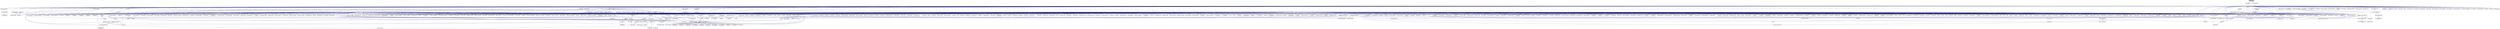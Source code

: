 digraph "memory_block.hpp"
{
  edge [fontname="Helvetica",fontsize="10",labelfontname="Helvetica",labelfontsize="10"];
  node [fontname="Helvetica",fontsize="10",shape=record];
  Node390 [label="memory_block.hpp",height=0.2,width=0.4,color="black", fillcolor="grey75", style="filled", fontcolor="black"];
  Node390 -> Node391 [dir="back",color="midnightblue",fontsize="10",style="solid",fontname="Helvetica"];
  Node391 [label="memory_block.hpp",height=0.2,width=0.4,color="black", fillcolor="white", style="filled",URL="$d6/d1f/memory__block_8hpp.html"];
  Node391 -> Node392 [dir="back",color="midnightblue",fontsize="10",style="solid",fontname="Helvetica"];
  Node392 [label="components.hpp",height=0.2,width=0.4,color="black", fillcolor="white", style="filled",URL="$d2/d8d/components_8hpp.html"];
  Node392 -> Node393 [dir="back",color="midnightblue",fontsize="10",style="solid",fontname="Helvetica"];
  Node393 [label="accumulator.hpp",height=0.2,width=0.4,color="black", fillcolor="white", style="filled",URL="$d4/d9d/server_2accumulator_8hpp.html"];
  Node393 -> Node394 [dir="back",color="midnightblue",fontsize="10",style="solid",fontname="Helvetica"];
  Node394 [label="accumulator.cpp",height=0.2,width=0.4,color="black", fillcolor="white", style="filled",URL="$d1/d81/accumulator_8cpp.html"];
  Node393 -> Node395 [dir="back",color="midnightblue",fontsize="10",style="solid",fontname="Helvetica"];
  Node395 [label="accumulator.hpp",height=0.2,width=0.4,color="black", fillcolor="white", style="filled",URL="$d8/d5e/accumulator_8hpp.html"];
  Node395 -> Node396 [dir="back",color="midnightblue",fontsize="10",style="solid",fontname="Helvetica"];
  Node396 [label="accumulator_client.cpp",height=0.2,width=0.4,color="black", fillcolor="white", style="filled",URL="$d7/dd0/accumulator__client_8cpp.html"];
  Node392 -> Node395 [dir="back",color="midnightblue",fontsize="10",style="solid",fontname="Helvetica"];
  Node392 -> Node397 [dir="back",color="midnightblue",fontsize="10",style="solid",fontname="Helvetica"];
  Node397 [label="template_accumulator.hpp",height=0.2,width=0.4,color="black", fillcolor="white", style="filled",URL="$d0/d3f/server_2template__accumulator_8hpp.html"];
  Node397 -> Node398 [dir="back",color="midnightblue",fontsize="10",style="solid",fontname="Helvetica"];
  Node398 [label="template_accumulator.hpp",height=0.2,width=0.4,color="black", fillcolor="white", style="filled",URL="$dd/da9/template__accumulator_8hpp.html"];
  Node398 -> Node399 [dir="back",color="midnightblue",fontsize="10",style="solid",fontname="Helvetica"];
  Node399 [label="template_accumulator\l_client.cpp",height=0.2,width=0.4,color="black", fillcolor="white", style="filled",URL="$df/d93/template__accumulator__client_8cpp.html"];
  Node392 -> Node400 [dir="back",color="midnightblue",fontsize="10",style="solid",fontname="Helvetica"];
  Node400 [label="template_function_accumulator.hpp",height=0.2,width=0.4,color="black", fillcolor="white", style="filled",URL="$d7/da6/server_2template__function__accumulator_8hpp.html"];
  Node400 -> Node401 [dir="back",color="midnightblue",fontsize="10",style="solid",fontname="Helvetica"];
  Node401 [label="template_function_accumulator.cpp",height=0.2,width=0.4,color="black", fillcolor="white", style="filled",URL="$d5/d02/template__function__accumulator_8cpp.html"];
  Node400 -> Node402 [dir="back",color="midnightblue",fontsize="10",style="solid",fontname="Helvetica"];
  Node402 [label="template_function_accumulator.hpp",height=0.2,width=0.4,color="black", fillcolor="white", style="filled",URL="$d3/de9/template__function__accumulator_8hpp.html"];
  Node402 -> Node403 [dir="back",color="midnightblue",fontsize="10",style="solid",fontname="Helvetica"];
  Node403 [label="template_function_accumulator\l_client.cpp",height=0.2,width=0.4,color="black", fillcolor="white", style="filled",URL="$d0/dc6/template__function__accumulator__client_8cpp.html"];
  Node392 -> Node398 [dir="back",color="midnightblue",fontsize="10",style="solid",fontname="Helvetica"];
  Node392 -> Node401 [dir="back",color="midnightblue",fontsize="10",style="solid",fontname="Helvetica"];
  Node392 -> Node402 [dir="back",color="midnightblue",fontsize="10",style="solid",fontname="Helvetica"];
  Node392 -> Node404 [dir="back",color="midnightblue",fontsize="10",style="solid",fontname="Helvetica"];
  Node404 [label="allgather_module.cpp",height=0.2,width=0.4,color="black", fillcolor="white", style="filled",URL="$df/de4/allgather__module_8cpp.html"];
  Node392 -> Node405 [dir="back",color="midnightblue",fontsize="10",style="solid",fontname="Helvetica"];
  Node405 [label="allgather.hpp",height=0.2,width=0.4,color="black", fillcolor="white", style="filled",URL="$d4/d4a/allgather_8hpp.html"];
  Node405 -> Node404 [dir="back",color="midnightblue",fontsize="10",style="solid",fontname="Helvetica"];
  Node405 -> Node406 [dir="back",color="midnightblue",fontsize="10",style="solid",fontname="Helvetica"];
  Node406 [label="allgather.cpp",height=0.2,width=0.4,color="black", fillcolor="white", style="filled",URL="$d7/d06/allgather_8cpp.html"];
  Node405 -> Node407 [dir="back",color="midnightblue",fontsize="10",style="solid",fontname="Helvetica"];
  Node407 [label="ag_client.cpp",height=0.2,width=0.4,color="black", fillcolor="white", style="filled",URL="$d4/d5d/ag__client_8cpp.html"];
  Node392 -> Node408 [dir="back",color="midnightblue",fontsize="10",style="solid",fontname="Helvetica"];
  Node408 [label="allgather_and_gate.hpp",height=0.2,width=0.4,color="black", fillcolor="white", style="filled",URL="$d9/dbb/allgather__and__gate_8hpp.html"];
  Node408 -> Node404 [dir="back",color="midnightblue",fontsize="10",style="solid",fontname="Helvetica"];
  Node408 -> Node409 [dir="back",color="midnightblue",fontsize="10",style="solid",fontname="Helvetica"];
  Node409 [label="allgather_and_gate.cpp",height=0.2,width=0.4,color="black", fillcolor="white", style="filled",URL="$d1/d56/allgather__and__gate_8cpp.html"];
  Node408 -> Node407 [dir="back",color="midnightblue",fontsize="10",style="solid",fontname="Helvetica"];
  Node392 -> Node410 [dir="back",color="midnightblue",fontsize="10",style="solid",fontname="Helvetica"];
  Node410 [label="cancelable_action.cpp",height=0.2,width=0.4,color="black", fillcolor="white", style="filled",URL="$d5/d0c/cancelable__action_8cpp.html"];
  Node392 -> Node411 [dir="back",color="midnightblue",fontsize="10",style="solid",fontname="Helvetica"];
  Node411 [label="cancelable_action.hpp",height=0.2,width=0.4,color="black", fillcolor="white", style="filled",URL="$d5/d4d/server_2cancelable__action_8hpp.html"];
  Node411 -> Node410 [dir="back",color="midnightblue",fontsize="10",style="solid",fontname="Helvetica"];
  Node411 -> Node412 [dir="back",color="midnightblue",fontsize="10",style="solid",fontname="Helvetica"];
  Node412 [label="cancelable_action.hpp",height=0.2,width=0.4,color="black", fillcolor="white", style="filled",URL="$d0/da3/stubs_2cancelable__action_8hpp.html"];
  Node412 -> Node413 [dir="back",color="midnightblue",fontsize="10",style="solid",fontname="Helvetica"];
  Node413 [label="cancelable_action.hpp",height=0.2,width=0.4,color="black", fillcolor="white", style="filled",URL="$d6/d28/cancelable__action_8hpp.html"];
  Node413 -> Node414 [dir="back",color="midnightblue",fontsize="10",style="solid",fontname="Helvetica"];
  Node414 [label="cancelable_action_client.cpp",height=0.2,width=0.4,color="black", fillcolor="white", style="filled",URL="$d1/db8/cancelable__action__client_8cpp.html"];
  Node392 -> Node413 [dir="back",color="midnightblue",fontsize="10",style="solid",fontname="Helvetica"];
  Node392 -> Node415 [dir="back",color="midnightblue",fontsize="10",style="solid",fontname="Helvetica"];
  Node415 [label="hello_world_component.hpp",height=0.2,width=0.4,color="black", fillcolor="white", style="filled",URL="$df/df0/hello__world__component_8hpp.html"];
  Node415 -> Node416 [dir="back",color="midnightblue",fontsize="10",style="solid",fontname="Helvetica"];
  Node416 [label="hello_world_client.cpp",height=0.2,width=0.4,color="black", fillcolor="white", style="filled",URL="$d5/da6/hello__world__client_8cpp.html"];
  Node415 -> Node417 [dir="back",color="midnightblue",fontsize="10",style="solid",fontname="Helvetica"];
  Node417 [label="hello_world_component.cpp",height=0.2,width=0.4,color="black", fillcolor="white", style="filled",URL="$d8/daa/hello__world__component_8cpp.html"];
  Node392 -> Node418 [dir="back",color="midnightblue",fontsize="10",style="solid",fontname="Helvetica"];
  Node418 [label="row.hpp",height=0.2,width=0.4,color="black", fillcolor="white", style="filled",URL="$de/d74/server_2row_8hpp.html"];
  Node418 -> Node419 [dir="back",color="midnightblue",fontsize="10",style="solid",fontname="Helvetica"];
  Node419 [label="row.hpp",height=0.2,width=0.4,color="black", fillcolor="white", style="filled",URL="$dc/d69/row_8hpp.html"];
  Node419 -> Node420 [dir="back",color="midnightblue",fontsize="10",style="solid",fontname="Helvetica"];
  Node420 [label="grid.hpp",height=0.2,width=0.4,color="black", fillcolor="white", style="filled",URL="$dc/d8a/grid_8hpp.html"];
  Node420 -> Node421 [dir="back",color="midnightblue",fontsize="10",style="solid",fontname="Helvetica"];
  Node421 [label="jacobi.cpp",height=0.2,width=0.4,color="black", fillcolor="white", style="filled",URL="$d2/d27/jacobi_8cpp.html"];
  Node420 -> Node422 [dir="back",color="midnightblue",fontsize="10",style="solid",fontname="Helvetica"];
  Node422 [label="solver.hpp",height=0.2,width=0.4,color="black", fillcolor="white", style="filled",URL="$db/d9a/server_2solver_8hpp.html"];
  Node422 -> Node423 [dir="back",color="midnightblue",fontsize="10",style="solid",fontname="Helvetica"];
  Node423 [label="solver.hpp",height=0.2,width=0.4,color="black", fillcolor="white", style="filled",URL="$d2/d1c/solver_8hpp.html"];
  Node423 -> Node421 [dir="back",color="midnightblue",fontsize="10",style="solid",fontname="Helvetica"];
  Node422 -> Node424 [dir="back",color="midnightblue",fontsize="10",style="solid",fontname="Helvetica"];
  Node424 [label="solver.cpp",height=0.2,width=0.4,color="black", fillcolor="white", style="filled",URL="$d6/d94/solver_8cpp.html"];
  Node420 -> Node423 [dir="back",color="midnightblue",fontsize="10",style="solid",fontname="Helvetica"];
  Node420 -> Node425 [dir="back",color="midnightblue",fontsize="10",style="solid",fontname="Helvetica"];
  Node425 [label="grid.cpp",height=0.2,width=0.4,color="black", fillcolor="white", style="filled",URL="$d6/d1b/jacobi__component_2grid_8cpp.html"];
  Node419 -> Node426 [dir="back",color="midnightblue",fontsize="10",style="solid",fontname="Helvetica"];
  Node426 [label="stencil_iterator.hpp",height=0.2,width=0.4,color="black", fillcolor="white", style="filled",URL="$dc/d5c/server_2stencil__iterator_8hpp.html"];
  Node426 -> Node422 [dir="back",color="midnightblue",fontsize="10",style="solid",fontname="Helvetica"];
  Node426 -> Node427 [dir="back",color="midnightblue",fontsize="10",style="solid",fontname="Helvetica"];
  Node427 [label="stencil_iterator.cpp",height=0.2,width=0.4,color="black", fillcolor="white", style="filled",URL="$d6/de1/server_2stencil__iterator_8cpp.html"];
  Node426 -> Node428 [dir="back",color="midnightblue",fontsize="10",style="solid",fontname="Helvetica"];
  Node428 [label="stencil_iterator.cpp",height=0.2,width=0.4,color="black", fillcolor="white", style="filled",URL="$d7/d71/stencil__iterator_8cpp.html"];
  Node419 -> Node425 [dir="back",color="midnightblue",fontsize="10",style="solid",fontname="Helvetica"];
  Node418 -> Node429 [dir="back",color="midnightblue",fontsize="10",style="solid",fontname="Helvetica"];
  Node429 [label="row.cpp",height=0.2,width=0.4,color="black", fillcolor="white", style="filled",URL="$d3/d86/server_2row_8cpp.html"];
  Node392 -> Node426 [dir="back",color="midnightblue",fontsize="10",style="solid",fontname="Helvetica"];
  Node392 -> Node422 [dir="back",color="midnightblue",fontsize="10",style="solid",fontname="Helvetica"];
  Node392 -> Node430 [dir="back",color="midnightblue",fontsize="10",style="solid",fontname="Helvetica"];
  Node430 [label="jacobi_component.cpp",height=0.2,width=0.4,color="black", fillcolor="white", style="filled",URL="$d1/d25/jacobi__component_8cpp.html"];
  Node392 -> Node431 [dir="back",color="midnightblue",fontsize="10",style="solid",fontname="Helvetica"];
  Node431 [label="nqueen.hpp",height=0.2,width=0.4,color="black", fillcolor="white", style="filled",URL="$de/d58/server_2nqueen_8hpp.html"];
  Node431 -> Node432 [dir="back",color="midnightblue",fontsize="10",style="solid",fontname="Helvetica"];
  Node432 [label="nqueen.cpp",height=0.2,width=0.4,color="black", fillcolor="white", style="filled",URL="$db/dca/nqueen_8cpp.html"];
  Node431 -> Node433 [dir="back",color="midnightblue",fontsize="10",style="solid",fontname="Helvetica"];
  Node433 [label="nqueen.hpp",height=0.2,width=0.4,color="black", fillcolor="white", style="filled",URL="$da/dfd/stubs_2nqueen_8hpp.html"];
  Node433 -> Node434 [dir="back",color="midnightblue",fontsize="10",style="solid",fontname="Helvetica"];
  Node434 [label="nqueen.hpp",height=0.2,width=0.4,color="black", fillcolor="white", style="filled",URL="$d0/d07/nqueen_8hpp.html"];
  Node434 -> Node435 [dir="back",color="midnightblue",fontsize="10",style="solid",fontname="Helvetica"];
  Node435 [label="nqueen_client.cpp",height=0.2,width=0.4,color="black", fillcolor="white", style="filled",URL="$d3/d5e/nqueen__client_8cpp.html"];
  Node392 -> Node436 [dir="back",color="midnightblue",fontsize="10",style="solid",fontname="Helvetica"];
  Node436 [label="sine.cpp",height=0.2,width=0.4,color="black", fillcolor="white", style="filled",URL="$d3/d0d/server_2sine_8cpp.html"];
  Node392 -> Node437 [dir="back",color="midnightblue",fontsize="10",style="solid",fontname="Helvetica"];
  Node437 [label="component_ctors.cpp",height=0.2,width=0.4,color="black", fillcolor="white", style="filled",URL="$d3/d2a/component__ctors_8cpp.html"];
  Node392 -> Node438 [dir="back",color="midnightblue",fontsize="10",style="solid",fontname="Helvetica"];
  Node438 [label="component_in_executable.cpp",height=0.2,width=0.4,color="black", fillcolor="white", style="filled",URL="$d8/d4b/component__in__executable_8cpp.html"];
  Node392 -> Node439 [dir="back",color="midnightblue",fontsize="10",style="solid",fontname="Helvetica"];
  Node439 [label="component_inheritance.cpp",height=0.2,width=0.4,color="black", fillcolor="white", style="filled",URL="$d8/d55/component__inheritance_8cpp.html"];
  Node392 -> Node440 [dir="back",color="midnightblue",fontsize="10",style="solid",fontname="Helvetica"];
  Node440 [label="component_with_executor.cpp",height=0.2,width=0.4,color="black", fillcolor="white", style="filled",URL="$d4/d20/component__with__executor_8cpp.html"];
  Node392 -> Node441 [dir="back",color="midnightblue",fontsize="10",style="solid",fontname="Helvetica"];
  Node441 [label="factorial.cpp",height=0.2,width=0.4,color="black", fillcolor="white", style="filled",URL="$d9/d00/factorial_8cpp.html"];
  Node392 -> Node442 [dir="back",color="midnightblue",fontsize="10",style="solid",fontname="Helvetica"];
  Node442 [label="hello_world.cpp",height=0.2,width=0.4,color="black", fillcolor="white", style="filled",URL="$d0/d67/hello__world_8cpp.html"];
  Node392 -> Node443 [dir="back",color="midnightblue",fontsize="10",style="solid",fontname="Helvetica"];
  Node443 [label="latch_local.cpp",height=0.2,width=0.4,color="black", fillcolor="white", style="filled",URL="$dd/dd3/latch__local_8cpp.html"];
  Node392 -> Node444 [dir="back",color="midnightblue",fontsize="10",style="solid",fontname="Helvetica"];
  Node444 [label="latch_remote.cpp",height=0.2,width=0.4,color="black", fillcolor="white", style="filled",URL="$df/d59/latch__remote_8cpp.html"];
  Node392 -> Node445 [dir="back",color="midnightblue",fontsize="10",style="solid",fontname="Helvetica"];
  Node445 [label="pingpong.cpp",height=0.2,width=0.4,color="black", fillcolor="white", style="filled",URL="$dd/d4d/pingpong_8cpp.html"];
  Node392 -> Node446 [dir="back",color="midnightblue",fontsize="10",style="solid",fontname="Helvetica"];
  Node446 [label="random_mem_access.hpp",height=0.2,width=0.4,color="black", fillcolor="white", style="filled",URL="$d0/d19/server_2random__mem__access_8hpp.html"];
  Node446 -> Node447 [dir="back",color="midnightblue",fontsize="10",style="solid",fontname="Helvetica"];
  Node447 [label="random_mem_access.cpp",height=0.2,width=0.4,color="black", fillcolor="white", style="filled",URL="$d1/d51/random__mem__access_8cpp.html"];
  Node446 -> Node448 [dir="back",color="midnightblue",fontsize="10",style="solid",fontname="Helvetica"];
  Node448 [label="random_mem_access.hpp",height=0.2,width=0.4,color="black", fillcolor="white", style="filled",URL="$d3/d32/stubs_2random__mem__access_8hpp.html"];
  Node448 -> Node449 [dir="back",color="midnightblue",fontsize="10",style="solid",fontname="Helvetica"];
  Node449 [label="random_mem_access.hpp",height=0.2,width=0.4,color="black", fillcolor="white", style="filled",URL="$db/de8/random__mem__access_8hpp.html"];
  Node449 -> Node450 [dir="back",color="midnightblue",fontsize="10",style="solid",fontname="Helvetica"];
  Node450 [label="random_mem_access_client.cpp",height=0.2,width=0.4,color="black", fillcolor="white", style="filled",URL="$df/d1b/random__mem__access__client_8cpp.html"];
  Node392 -> Node451 [dir="back",color="midnightblue",fontsize="10",style="solid",fontname="Helvetica"];
  Node451 [label="sheneos_compare.cpp",height=0.2,width=0.4,color="black", fillcolor="white", style="filled",URL="$dc/d11/sheneos__compare_8cpp.html"];
  Node392 -> Node452 [dir="back",color="midnightblue",fontsize="10",style="solid",fontname="Helvetica"];
  Node452 [label="throttle.hpp",height=0.2,width=0.4,color="black", fillcolor="white", style="filled",URL="$db/dc9/server_2throttle_8hpp.html"];
  Node452 -> Node453 [dir="back",color="midnightblue",fontsize="10",style="solid",fontname="Helvetica"];
  Node453 [label="throttle.cpp",height=0.2,width=0.4,color="black", fillcolor="white", style="filled",URL="$de/d56/server_2throttle_8cpp.html"];
  Node452 -> Node454 [dir="back",color="midnightblue",fontsize="10",style="solid",fontname="Helvetica"];
  Node454 [label="throttle.hpp",height=0.2,width=0.4,color="black", fillcolor="white", style="filled",URL="$d5/dec/stubs_2throttle_8hpp.html"];
  Node454 -> Node455 [dir="back",color="midnightblue",fontsize="10",style="solid",fontname="Helvetica"];
  Node455 [label="throttle.hpp",height=0.2,width=0.4,color="black", fillcolor="white", style="filled",URL="$d2/d2e/throttle_8hpp.html"];
  Node455 -> Node456 [dir="back",color="midnightblue",fontsize="10",style="solid",fontname="Helvetica"];
  Node456 [label="throttle.cpp",height=0.2,width=0.4,color="black", fillcolor="white", style="filled",URL="$db/d02/throttle_8cpp.html"];
  Node455 -> Node457 [dir="back",color="midnightblue",fontsize="10",style="solid",fontname="Helvetica"];
  Node457 [label="throttle_client.cpp",height=0.2,width=0.4,color="black", fillcolor="white", style="filled",URL="$d0/db7/throttle__client_8cpp.html"];
  Node392 -> Node457 [dir="back",color="midnightblue",fontsize="10",style="solid",fontname="Helvetica"];
  Node392 -> Node458 [dir="back",color="midnightblue",fontsize="10",style="solid",fontname="Helvetica"];
  Node458 [label="simple_central_tuplespace.hpp",height=0.2,width=0.4,color="black", fillcolor="white", style="filled",URL="$db/d69/server_2simple__central__tuplespace_8hpp.html"];
  Node458 -> Node459 [dir="back",color="midnightblue",fontsize="10",style="solid",fontname="Helvetica"];
  Node459 [label="simple_central_tuplespace.cpp",height=0.2,width=0.4,color="black", fillcolor="white", style="filled",URL="$d3/dec/simple__central__tuplespace_8cpp.html"];
  Node458 -> Node460 [dir="back",color="midnightblue",fontsize="10",style="solid",fontname="Helvetica"];
  Node460 [label="simple_central_tuplespace.hpp",height=0.2,width=0.4,color="black", fillcolor="white", style="filled",URL="$d0/d4b/stubs_2simple__central__tuplespace_8hpp.html"];
  Node460 -> Node461 [dir="back",color="midnightblue",fontsize="10",style="solid",fontname="Helvetica"];
  Node461 [label="simple_central_tuplespace.hpp",height=0.2,width=0.4,color="black", fillcolor="white", style="filled",URL="$d5/ddd/simple__central__tuplespace_8hpp.html"];
  Node461 -> Node462 [dir="back",color="midnightblue",fontsize="10",style="solid",fontname="Helvetica"];
  Node462 [label="simple_central_tuplespace\l_client.cpp",height=0.2,width=0.4,color="black", fillcolor="white", style="filled",URL="$d1/d7b/simple__central__tuplespace__client_8cpp.html"];
  Node392 -> Node463 [dir="back",color="midnightblue",fontsize="10",style="solid",fontname="Helvetica"];
  Node463 [label="tuples_warehouse.hpp",height=0.2,width=0.4,color="black", fillcolor="white", style="filled",URL="$da/de6/tuples__warehouse_8hpp.html"];
  Node463 -> Node458 [dir="back",color="midnightblue",fontsize="10",style="solid",fontname="Helvetica"];
  Node392 -> Node461 [dir="back",color="midnightblue",fontsize="10",style="solid",fontname="Helvetica"];
  Node392 -> Node464 [dir="back",color="midnightblue",fontsize="10",style="solid",fontname="Helvetica"];
  Node464 [label="iostreams.hpp",height=0.2,width=0.4,color="black", fillcolor="white", style="filled",URL="$de/d22/iostreams_8hpp.html"];
  Node464 -> Node406 [dir="back",color="midnightblue",fontsize="10",style="solid",fontname="Helvetica"];
  Node464 -> Node409 [dir="back",color="midnightblue",fontsize="10",style="solid",fontname="Helvetica"];
  Node464 -> Node465 [dir="back",color="midnightblue",fontsize="10",style="solid",fontname="Helvetica"];
  Node465 [label="async_io_action.cpp",height=0.2,width=0.4,color="black", fillcolor="white", style="filled",URL="$d3/df5/async__io__action_8cpp.html"];
  Node464 -> Node466 [dir="back",color="midnightblue",fontsize="10",style="solid",fontname="Helvetica"];
  Node466 [label="async_io_external.cpp",height=0.2,width=0.4,color="black", fillcolor="white", style="filled",URL="$da/d9a/async__io__external_8cpp.html"];
  Node464 -> Node467 [dir="back",color="midnightblue",fontsize="10",style="solid",fontname="Helvetica"];
  Node467 [label="async_io_low_level.cpp",height=0.2,width=0.4,color="black", fillcolor="white", style="filled",URL="$dc/d10/async__io__low__level_8cpp.html"];
  Node464 -> Node468 [dir="back",color="midnightblue",fontsize="10",style="solid",fontname="Helvetica"];
  Node468 [label="async_io_simple.cpp",height=0.2,width=0.4,color="black", fillcolor="white", style="filled",URL="$da/db7/async__io__simple_8cpp.html"];
  Node464 -> Node469 [dir="back",color="midnightblue",fontsize="10",style="solid",fontname="Helvetica"];
  Node469 [label="os_thread_num.cpp",height=0.2,width=0.4,color="black", fillcolor="white", style="filled",URL="$d2/dfb/os__thread__num_8cpp.html"];
  Node464 -> Node470 [dir="back",color="midnightblue",fontsize="10",style="solid",fontname="Helvetica"];
  Node470 [label="rnd_future_reduce.cpp",height=0.2,width=0.4,color="black", fillcolor="white", style="filled",URL="$d1/db5/rnd__future__reduce_8cpp.html"];
  Node464 -> Node471 [dir="back",color="midnightblue",fontsize="10",style="solid",fontname="Helvetica"];
  Node471 [label="heartbeat_console.cpp",height=0.2,width=0.4,color="black", fillcolor="white", style="filled",URL="$da/de8/heartbeat__console_8cpp.html"];
  Node464 -> Node417 [dir="back",color="midnightblue",fontsize="10",style="solid",fontname="Helvetica"];
  Node464 -> Node421 [dir="back",color="midnightblue",fontsize="10",style="solid",fontname="Helvetica"];
  Node464 -> Node426 [dir="back",color="midnightblue",fontsize="10",style="solid",fontname="Helvetica"];
  Node464 -> Node425 [dir="back",color="midnightblue",fontsize="10",style="solid",fontname="Helvetica"];
  Node464 -> Node472 [dir="back",color="midnightblue",fontsize="10",style="solid",fontname="Helvetica"];
  Node472 [label="access_counter_set.cpp",height=0.2,width=0.4,color="black", fillcolor="white", style="filled",URL="$dc/d52/access__counter__set_8cpp.html"];
  Node464 -> Node473 [dir="back",color="midnightblue",fontsize="10",style="solid",fontname="Helvetica"];
  Node473 [label="1d_wave_equation.cpp",height=0.2,width=0.4,color="black", fillcolor="white", style="filled",URL="$da/dab/1d__wave__equation_8cpp.html"];
  Node464 -> Node474 [dir="back",color="midnightblue",fontsize="10",style="solid",fontname="Helvetica"];
  Node474 [label="allow_unknown_options.cpp",height=0.2,width=0.4,color="black", fillcolor="white", style="filled",URL="$d9/dc9/allow__unknown__options_8cpp.html"];
  Node464 -> Node475 [dir="back",color="midnightblue",fontsize="10",style="solid",fontname="Helvetica"];
  Node475 [label="command_line_handling.cpp",height=0.2,width=0.4,color="black", fillcolor="white", style="filled",URL="$d4/d05/examples_2quickstart_2command__line__handling_8cpp.html"];
  Node464 -> Node437 [dir="back",color="midnightblue",fontsize="10",style="solid",fontname="Helvetica"];
  Node464 -> Node438 [dir="back",color="midnightblue",fontsize="10",style="solid",fontname="Helvetica"];
  Node464 -> Node439 [dir="back",color="midnightblue",fontsize="10",style="solid",fontname="Helvetica"];
  Node464 -> Node440 [dir="back",color="midnightblue",fontsize="10",style="solid",fontname="Helvetica"];
  Node464 -> Node476 [dir="back",color="midnightblue",fontsize="10",style="solid",fontname="Helvetica"];
  Node476 [label="customize_async.cpp",height=0.2,width=0.4,color="black", fillcolor="white", style="filled",URL="$d0/d82/customize__async_8cpp.html"];
  Node464 -> Node477 [dir="back",color="midnightblue",fontsize="10",style="solid",fontname="Helvetica"];
  Node477 [label="enumerate_threads.cpp",height=0.2,width=0.4,color="black", fillcolor="white", style="filled",URL="$d3/dd4/enumerate__threads_8cpp.html"];
  Node464 -> Node478 [dir="back",color="midnightblue",fontsize="10",style="solid",fontname="Helvetica"];
  Node478 [label="error_handling.cpp",height=0.2,width=0.4,color="black", fillcolor="white", style="filled",URL="$d9/d96/error__handling_8cpp.html"];
  Node464 -> Node479 [dir="back",color="midnightblue",fontsize="10",style="solid",fontname="Helvetica"];
  Node479 [label="event_synchronization.cpp",height=0.2,width=0.4,color="black", fillcolor="white", style="filled",URL="$d0/d35/event__synchronization_8cpp.html"];
  Node464 -> Node480 [dir="back",color="midnightblue",fontsize="10",style="solid",fontname="Helvetica"];
  Node480 [label="fractals.cpp",height=0.2,width=0.4,color="black", fillcolor="white", style="filled",URL="$d8/d58/fractals_8cpp.html"];
  Node464 -> Node481 [dir="back",color="midnightblue",fontsize="10",style="solid",fontname="Helvetica"];
  Node481 [label="fractals_executor.cpp",height=0.2,width=0.4,color="black", fillcolor="white", style="filled",URL="$d9/da9/fractals__executor_8cpp.html"];
  Node464 -> Node442 [dir="back",color="midnightblue",fontsize="10",style="solid",fontname="Helvetica"];
  Node464 -> Node482 [dir="back",color="midnightblue",fontsize="10",style="solid",fontname="Helvetica"];
  Node482 [label="interval_timer.cpp",height=0.2,width=0.4,color="black", fillcolor="white", style="filled",URL="$de/df1/examples_2quickstart_2interval__timer_8cpp.html"];
  Node464 -> Node483 [dir="back",color="midnightblue",fontsize="10",style="solid",fontname="Helvetica"];
  Node483 [label="local_channel.cpp",height=0.2,width=0.4,color="black", fillcolor="white", style="filled",URL="$d0/d3e/local__channel_8cpp.html"];
  Node464 -> Node445 [dir="back",color="midnightblue",fontsize="10",style="solid",fontname="Helvetica"];
  Node464 -> Node484 [dir="back",color="midnightblue",fontsize="10",style="solid",fontname="Helvetica"];
  Node484 [label="shared_mutex.cpp",height=0.2,width=0.4,color="black", fillcolor="white", style="filled",URL="$da/d0b/shared__mutex_8cpp.html"];
  Node464 -> Node485 [dir="back",color="midnightblue",fontsize="10",style="solid",fontname="Helvetica"];
  Node485 [label="sierpinski.cpp",height=0.2,width=0.4,color="black", fillcolor="white", style="filled",URL="$d3/d7e/sierpinski_8cpp.html"];
  Node464 -> Node486 [dir="back",color="midnightblue",fontsize="10",style="solid",fontname="Helvetica"];
  Node486 [label="simple_future_continuation.cpp",height=0.2,width=0.4,color="black", fillcolor="white", style="filled",URL="$d8/d3c/simple__future__continuation_8cpp.html"];
  Node464 -> Node487 [dir="back",color="midnightblue",fontsize="10",style="solid",fontname="Helvetica"];
  Node487 [label="simplest_hello_world.cpp",height=0.2,width=0.4,color="black", fillcolor="white", style="filled",URL="$d7/ddc/simplest__hello__world_8cpp.html"];
  Node464 -> Node488 [dir="back",color="midnightblue",fontsize="10",style="solid",fontname="Helvetica"];
  Node488 [label="sort_by_key_demo.cpp",height=0.2,width=0.4,color="black", fillcolor="white", style="filled",URL="$da/d20/sort__by__key__demo_8cpp.html"];
  Node464 -> Node489 [dir="back",color="midnightblue",fontsize="10",style="solid",fontname="Helvetica"];
  Node489 [label="timed_futures.cpp",height=0.2,width=0.4,color="black", fillcolor="white", style="filled",URL="$d6/d8d/timed__futures_8cpp.html"];
  Node464 -> Node490 [dir="back",color="midnightblue",fontsize="10",style="solid",fontname="Helvetica"];
  Node490 [label="vector_counting_dotproduct.cpp",height=0.2,width=0.4,color="black", fillcolor="white", style="filled",URL="$df/de9/vector__counting__dotproduct_8cpp.html"];
  Node464 -> Node491 [dir="back",color="midnightblue",fontsize="10",style="solid",fontname="Helvetica"];
  Node491 [label="vector_zip_dotproduct.cpp",height=0.2,width=0.4,color="black", fillcolor="white", style="filled",URL="$dc/d18/vector__zip__dotproduct_8cpp.html"];
  Node464 -> Node492 [dir="back",color="midnightblue",fontsize="10",style="solid",fontname="Helvetica"];
  Node492 [label="oversubscribing_resource\l_partitioner.cpp",height=0.2,width=0.4,color="black", fillcolor="white", style="filled",URL="$dd/dee/oversubscribing__resource__partitioner_8cpp.html"];
  Node464 -> Node493 [dir="back",color="midnightblue",fontsize="10",style="solid",fontname="Helvetica"];
  Node493 [label="simple_resource_partitioner.cpp",height=0.2,width=0.4,color="black", fillcolor="white", style="filled",URL="$d5/df9/simple__resource__partitioner_8cpp.html"];
  Node464 -> Node494 [dir="back",color="midnightblue",fontsize="10",style="solid",fontname="Helvetica"];
  Node494 [label="thread_aware_timer.cpp",height=0.2,width=0.4,color="black", fillcolor="white", style="filled",URL="$df/d11/examples_2thread__aware__timer_2thread__aware__timer_8cpp.html"];
  Node464 -> Node462 [dir="back",color="midnightblue",fontsize="10",style="solid",fontname="Helvetica"];
  Node464 -> Node495 [dir="back",color="midnightblue",fontsize="10",style="solid",fontname="Helvetica"];
  Node495 [label="foreach_scaling.cpp",height=0.2,width=0.4,color="black", fillcolor="white", style="filled",URL="$d4/d94/foreach__scaling_8cpp.html"];
  Node464 -> Node496 [dir="back",color="midnightblue",fontsize="10",style="solid",fontname="Helvetica"];
  Node496 [label="future_overhead.cpp",height=0.2,width=0.4,color="black", fillcolor="white", style="filled",URL="$d3/d79/future__overhead_8cpp.html"];
  Node464 -> Node497 [dir="back",color="midnightblue",fontsize="10",style="solid",fontname="Helvetica"];
  Node497 [label="hpx_heterogeneous_timed\l_task_spawn.cpp",height=0.2,width=0.4,color="black", fillcolor="white", style="filled",URL="$dd/d27/hpx__heterogeneous__timed__task__spawn_8cpp.html"];
  Node464 -> Node498 [dir="back",color="midnightblue",fontsize="10",style="solid",fontname="Helvetica"];
  Node498 [label="hpx_homogeneous_timed\l_task_spawn_executors.cpp",height=0.2,width=0.4,color="black", fillcolor="white", style="filled",URL="$d1/d3b/hpx__homogeneous__timed__task__spawn__executors_8cpp.html"];
  Node464 -> Node499 [dir="back",color="midnightblue",fontsize="10",style="solid",fontname="Helvetica"];
  Node499 [label="parent_vs_child_stealing.cpp",height=0.2,width=0.4,color="black", fillcolor="white", style="filled",URL="$d2/d07/parent__vs__child__stealing_8cpp.html"];
  Node464 -> Node500 [dir="back",color="midnightblue",fontsize="10",style="solid",fontname="Helvetica"];
  Node500 [label="partitioned_vector\l_foreach.cpp",height=0.2,width=0.4,color="black", fillcolor="white", style="filled",URL="$df/d5f/partitioned__vector__foreach_8cpp.html"];
  Node464 -> Node501 [dir="back",color="midnightblue",fontsize="10",style="solid",fontname="Helvetica"];
  Node501 [label="serialization_overhead.cpp",height=0.2,width=0.4,color="black", fillcolor="white", style="filled",URL="$d3/df8/serialization__overhead_8cpp.html"];
  Node464 -> Node502 [dir="back",color="midnightblue",fontsize="10",style="solid",fontname="Helvetica"];
  Node502 [label="sizeof.cpp",height=0.2,width=0.4,color="black", fillcolor="white", style="filled",URL="$d3/d0f/sizeof_8cpp.html"];
  Node464 -> Node503 [dir="back",color="midnightblue",fontsize="10",style="solid",fontname="Helvetica"];
  Node503 [label="skynet.cpp",height=0.2,width=0.4,color="black", fillcolor="white", style="filled",URL="$d0/dc3/skynet_8cpp.html"];
  Node464 -> Node504 [dir="back",color="midnightblue",fontsize="10",style="solid",fontname="Helvetica"];
  Node504 [label="spinlock_overhead1.cpp",height=0.2,width=0.4,color="black", fillcolor="white", style="filled",URL="$d0/d32/spinlock__overhead1_8cpp.html"];
  Node464 -> Node505 [dir="back",color="midnightblue",fontsize="10",style="solid",fontname="Helvetica"];
  Node505 [label="spinlock_overhead2.cpp",height=0.2,width=0.4,color="black", fillcolor="white", style="filled",URL="$de/d55/spinlock__overhead2_8cpp.html"];
  Node464 -> Node506 [dir="back",color="midnightblue",fontsize="10",style="solid",fontname="Helvetica"];
  Node506 [label="stencil3_iterators.cpp",height=0.2,width=0.4,color="black", fillcolor="white", style="filled",URL="$db/d9e/stencil3__iterators_8cpp.html"];
  Node464 -> Node507 [dir="back",color="midnightblue",fontsize="10",style="solid",fontname="Helvetica"];
  Node507 [label="stream.cpp",height=0.2,width=0.4,color="black", fillcolor="white", style="filled",URL="$da/d5f/stream_8cpp.html"];
  Node464 -> Node508 [dir="back",color="midnightblue",fontsize="10",style="solid",fontname="Helvetica"];
  Node508 [label="transform_reduce_binary\l_scaling.cpp",height=0.2,width=0.4,color="black", fillcolor="white", style="filled",URL="$d1/dae/transform__reduce__binary__scaling_8cpp.html"];
  Node464 -> Node509 [dir="back",color="midnightblue",fontsize="10",style="solid",fontname="Helvetica"];
  Node509 [label="transform_reduce_scaling.cpp",height=0.2,width=0.4,color="black", fillcolor="white", style="filled",URL="$db/d2a/transform__reduce__scaling_8cpp.html"];
  Node464 -> Node510 [dir="back",color="midnightblue",fontsize="10",style="solid",fontname="Helvetica"];
  Node510 [label="wait_all_timings.cpp",height=0.2,width=0.4,color="black", fillcolor="white", style="filled",URL="$d5/da1/wait__all__timings_8cpp.html"];
  Node464 -> Node511 [dir="back",color="midnightblue",fontsize="10",style="solid",fontname="Helvetica"];
  Node511 [label="minmax_element_performance.cpp",height=0.2,width=0.4,color="black", fillcolor="white", style="filled",URL="$d9/d93/minmax__element__performance_8cpp.html"];
  Node464 -> Node512 [dir="back",color="midnightblue",fontsize="10",style="solid",fontname="Helvetica"];
  Node512 [label="osu_bcast.cpp",height=0.2,width=0.4,color="black", fillcolor="white", style="filled",URL="$d3/dca/osu__bcast_8cpp.html"];
  Node464 -> Node513 [dir="back",color="midnightblue",fontsize="10",style="solid",fontname="Helvetica"];
  Node513 [label="osu_bibw.cpp",height=0.2,width=0.4,color="black", fillcolor="white", style="filled",URL="$d2/d04/osu__bibw_8cpp.html"];
  Node464 -> Node514 [dir="back",color="midnightblue",fontsize="10",style="solid",fontname="Helvetica"];
  Node514 [label="osu_bw.cpp",height=0.2,width=0.4,color="black", fillcolor="white", style="filled",URL="$d4/d20/osu__bw_8cpp.html"];
  Node464 -> Node515 [dir="back",color="midnightblue",fontsize="10",style="solid",fontname="Helvetica"];
  Node515 [label="osu_latency.cpp",height=0.2,width=0.4,color="black", fillcolor="white", style="filled",URL="$df/d58/osu__latency_8cpp.html"];
  Node464 -> Node516 [dir="back",color="midnightblue",fontsize="10",style="solid",fontname="Helvetica"];
  Node516 [label="osu_multi_lat.cpp",height=0.2,width=0.4,color="black", fillcolor="white", style="filled",URL="$d7/d91/osu__multi__lat_8cpp.html"];
  Node464 -> Node517 [dir="back",color="midnightblue",fontsize="10",style="solid",fontname="Helvetica"];
  Node517 [label="osu_scatter.cpp",height=0.2,width=0.4,color="black", fillcolor="white", style="filled",URL="$d4/d4c/osu__scatter_8cpp.html"];
  Node464 -> Node518 [dir="back",color="midnightblue",fontsize="10",style="solid",fontname="Helvetica"];
  Node518 [label="pingpong_performance.cpp",height=0.2,width=0.4,color="black", fillcolor="white", style="filled",URL="$de/d03/pingpong__performance_8cpp.html"];
  Node464 -> Node519 [dir="back",color="midnightblue",fontsize="10",style="solid",fontname="Helvetica"];
  Node519 [label="plain_action_1330.cpp",height=0.2,width=0.4,color="black", fillcolor="white", style="filled",URL="$d4/def/plain__action__1330_8cpp.html"];
  Node464 -> Node520 [dir="back",color="midnightblue",fontsize="10",style="solid",fontname="Helvetica"];
  Node520 [label="client_1950.cpp",height=0.2,width=0.4,color="black", fillcolor="white", style="filled",URL="$d0/d79/client__1950_8cpp.html"];
  Node464 -> Node521 [dir="back",color="midnightblue",fontsize="10",style="solid",fontname="Helvetica"];
  Node521 [label="lost_output_2236.cpp",height=0.2,width=0.4,color="black", fillcolor="white", style="filled",URL="$db/dd0/lost__output__2236_8cpp.html"];
  Node464 -> Node522 [dir="back",color="midnightblue",fontsize="10",style="solid",fontname="Helvetica"];
  Node522 [label="no_output_1173.cpp",height=0.2,width=0.4,color="black", fillcolor="white", style="filled",URL="$de/d67/no__output__1173_8cpp.html"];
  Node464 -> Node523 [dir="back",color="midnightblue",fontsize="10",style="solid",fontname="Helvetica"];
  Node523 [label="dataflow_future_swap.cpp",height=0.2,width=0.4,color="black", fillcolor="white", style="filled",URL="$dc/d8c/dataflow__future__swap_8cpp.html"];
  Node464 -> Node524 [dir="back",color="midnightblue",fontsize="10",style="solid",fontname="Helvetica"];
  Node524 [label="dataflow_future_swap2.cpp",height=0.2,width=0.4,color="black", fillcolor="white", style="filled",URL="$d1/db3/dataflow__future__swap2_8cpp.html"];
  Node464 -> Node525 [dir="back",color="midnightblue",fontsize="10",style="solid",fontname="Helvetica"];
  Node525 [label="promise_1620.cpp",height=0.2,width=0.4,color="black", fillcolor="white", style="filled",URL="$d2/d67/promise__1620_8cpp.html"];
  Node464 -> Node526 [dir="back",color="midnightblue",fontsize="10",style="solid",fontname="Helvetica"];
  Node526 [label="wait_all_hang_1946.cpp",height=0.2,width=0.4,color="black", fillcolor="white", style="filled",URL="$d5/d69/wait__all__hang__1946_8cpp.html"];
  Node464 -> Node527 [dir="back",color="midnightblue",fontsize="10",style="solid",fontname="Helvetica"];
  Node527 [label="function_argument.cpp",height=0.2,width=0.4,color="black", fillcolor="white", style="filled",URL="$db/da3/function__argument_8cpp.html"];
  Node464 -> Node528 [dir="back",color="midnightblue",fontsize="10",style="solid",fontname="Helvetica"];
  Node528 [label="function_serialization\l_728.cpp",height=0.2,width=0.4,color="black", fillcolor="white", style="filled",URL="$d8/db1/function__serialization__728_8cpp.html"];
  Node464 -> Node529 [dir="back",color="midnightblue",fontsize="10",style="solid",fontname="Helvetica"];
  Node529 [label="managed_refcnt_checker.cpp",height=0.2,width=0.4,color="black", fillcolor="white", style="filled",URL="$d7/d11/server_2managed__refcnt__checker_8cpp.html"];
  Node464 -> Node530 [dir="back",color="midnightblue",fontsize="10",style="solid",fontname="Helvetica"];
  Node530 [label="simple_refcnt_checker.cpp",height=0.2,width=0.4,color="black", fillcolor="white", style="filled",URL="$d7/d14/server_2simple__refcnt__checker_8cpp.html"];
  Node464 -> Node531 [dir="back",color="midnightblue",fontsize="10",style="solid",fontname="Helvetica"];
  Node531 [label="credit_exhaustion.cpp",height=0.2,width=0.4,color="black", fillcolor="white", style="filled",URL="$d6/d80/credit__exhaustion_8cpp.html"];
  Node464 -> Node532 [dir="back",color="midnightblue",fontsize="10",style="solid",fontname="Helvetica"];
  Node532 [label="local_address_rebind.cpp",height=0.2,width=0.4,color="black", fillcolor="white", style="filled",URL="$d1/d4f/local__address__rebind_8cpp.html"];
  Node464 -> Node533 [dir="back",color="midnightblue",fontsize="10",style="solid",fontname="Helvetica"];
  Node533 [label="local_embedded_ref\l_to_local_object.cpp",height=0.2,width=0.4,color="black", fillcolor="white", style="filled",URL="$d6/d54/local__embedded__ref__to__local__object_8cpp.html"];
  Node464 -> Node534 [dir="back",color="midnightblue",fontsize="10",style="solid",fontname="Helvetica"];
  Node534 [label="local_embedded_ref\l_to_remote_object.cpp",height=0.2,width=0.4,color="black", fillcolor="white", style="filled",URL="$d6/d34/local__embedded__ref__to__remote__object_8cpp.html"];
  Node464 -> Node535 [dir="back",color="midnightblue",fontsize="10",style="solid",fontname="Helvetica"];
  Node535 [label="refcnted_symbol_to\l_local_object.cpp",height=0.2,width=0.4,color="black", fillcolor="white", style="filled",URL="$d9/deb/refcnted__symbol__to__local__object_8cpp.html"];
  Node464 -> Node536 [dir="back",color="midnightblue",fontsize="10",style="solid",fontname="Helvetica"];
  Node536 [label="refcnted_symbol_to\l_remote_object.cpp",height=0.2,width=0.4,color="black", fillcolor="white", style="filled",URL="$dd/d20/refcnted__symbol__to__remote__object_8cpp.html"];
  Node464 -> Node537 [dir="back",color="midnightblue",fontsize="10",style="solid",fontname="Helvetica"];
  Node537 [label="remote_embedded_ref\l_to_local_object.cpp",height=0.2,width=0.4,color="black", fillcolor="white", style="filled",URL="$d4/ded/remote__embedded__ref__to__local__object_8cpp.html"];
  Node464 -> Node538 [dir="back",color="midnightblue",fontsize="10",style="solid",fontname="Helvetica"];
  Node538 [label="remote_embedded_ref\l_to_remote_object.cpp",height=0.2,width=0.4,color="black", fillcolor="white", style="filled",URL="$dc/dca/remote__embedded__ref__to__remote__object_8cpp.html"];
  Node464 -> Node539 [dir="back",color="midnightblue",fontsize="10",style="solid",fontname="Helvetica"];
  Node539 [label="scoped_ref_to_local\l_object.cpp",height=0.2,width=0.4,color="black", fillcolor="white", style="filled",URL="$d6/da4/scoped__ref__to__local__object_8cpp.html"];
  Node464 -> Node540 [dir="back",color="midnightblue",fontsize="10",style="solid",fontname="Helvetica"];
  Node540 [label="scoped_ref_to_remote\l_object.cpp",height=0.2,width=0.4,color="black", fillcolor="white", style="filled",URL="$de/d85/scoped__ref__to__remote__object_8cpp.html"];
  Node464 -> Node541 [dir="back",color="midnightblue",fontsize="10",style="solid",fontname="Helvetica"];
  Node541 [label="split_credit.cpp",height=0.2,width=0.4,color="black", fillcolor="white", style="filled",URL="$dc/d1c/split__credit_8cpp.html"];
  Node464 -> Node542 [dir="back",color="midnightblue",fontsize="10",style="solid",fontname="Helvetica"];
  Node542 [label="uncounted_symbol_to\l_local_object.cpp",height=0.2,width=0.4,color="black", fillcolor="white", style="filled",URL="$de/d5f/uncounted__symbol__to__local__object_8cpp.html"];
  Node464 -> Node543 [dir="back",color="midnightblue",fontsize="10",style="solid",fontname="Helvetica"];
  Node543 [label="uncounted_symbol_to\l_remote_object.cpp",height=0.2,width=0.4,color="black", fillcolor="white", style="filled",URL="$d5/d86/uncounted__symbol__to__remote__object_8cpp.html"];
  Node464 -> Node544 [dir="back",color="midnightblue",fontsize="10",style="solid",fontname="Helvetica"];
  Node544 [label="test.cpp",height=0.2,width=0.4,color="black", fillcolor="white", style="filled",URL="$df/dac/test_8cpp.html"];
  Node464 -> Node545 [dir="back",color="midnightblue",fontsize="10",style="solid",fontname="Helvetica"];
  Node545 [label="inheritance_2_classes\l_abstract.cpp",height=0.2,width=0.4,color="black", fillcolor="white", style="filled",URL="$dd/d8e/inheritance__2__classes__abstract_8cpp.html"];
  Node464 -> Node546 [dir="back",color="midnightblue",fontsize="10",style="solid",fontname="Helvetica"];
  Node546 [label="inheritance_2_classes\l_concrete.cpp",height=0.2,width=0.4,color="black", fillcolor="white", style="filled",URL="$d8/dc5/inheritance__2__classes__concrete_8cpp.html"];
  Node464 -> Node547 [dir="back",color="midnightblue",fontsize="10",style="solid",fontname="Helvetica"];
  Node547 [label="inheritance_3_classes\l_1_abstract.cpp",height=0.2,width=0.4,color="black", fillcolor="white", style="filled",URL="$dc/dfb/inheritance__3__classes__1__abstract_8cpp.html"];
  Node464 -> Node548 [dir="back",color="midnightblue",fontsize="10",style="solid",fontname="Helvetica"];
  Node548 [label="inheritance_3_classes\l_2_abstract.cpp",height=0.2,width=0.4,color="black", fillcolor="white", style="filled",URL="$dd/d34/inheritance__3__classes__2__abstract_8cpp.html"];
  Node464 -> Node549 [dir="back",color="midnightblue",fontsize="10",style="solid",fontname="Helvetica"];
  Node549 [label="inheritance_3_classes\l_concrete.cpp",height=0.2,width=0.4,color="black", fillcolor="white", style="filled",URL="$de/d09/inheritance__3__classes__concrete_8cpp.html"];
  Node464 -> Node550 [dir="back",color="midnightblue",fontsize="10",style="solid",fontname="Helvetica"];
  Node550 [label="migrate_component.cpp",height=0.2,width=0.4,color="black", fillcolor="white", style="filled",URL="$dc/d78/migrate__component_8cpp.html"];
  Node464 -> Node551 [dir="back",color="midnightblue",fontsize="10",style="solid",fontname="Helvetica"];
  Node551 [label="task_block.cpp",height=0.2,width=0.4,color="black", fillcolor="white", style="filled",URL="$d8/d7d/task__block_8cpp.html"];
  Node464 -> Node552 [dir="back",color="midnightblue",fontsize="10",style="solid",fontname="Helvetica"];
  Node552 [label="task_block_executor.cpp",height=0.2,width=0.4,color="black", fillcolor="white", style="filled",URL="$d7/df6/task__block__executor_8cpp.html"];
  Node464 -> Node553 [dir="back",color="midnightblue",fontsize="10",style="solid",fontname="Helvetica"];
  Node553 [label="task_block_par.cpp",height=0.2,width=0.4,color="black", fillcolor="white", style="filled",URL="$d9/df1/task__block__par_8cpp.html"];
  Node464 -> Node554 [dir="back",color="midnightblue",fontsize="10",style="solid",fontname="Helvetica"];
  Node554 [label="put_parcels.cpp",height=0.2,width=0.4,color="black", fillcolor="white", style="filled",URL="$df/d23/put__parcels_8cpp.html"];
  Node464 -> Node555 [dir="back",color="midnightblue",fontsize="10",style="solid",fontname="Helvetica"];
  Node555 [label="put_parcels_with_coalescing.cpp",height=0.2,width=0.4,color="black", fillcolor="white", style="filled",URL="$d6/dca/put__parcels__with__coalescing_8cpp.html"];
  Node464 -> Node556 [dir="back",color="midnightblue",fontsize="10",style="solid",fontname="Helvetica"];
  Node556 [label="put_parcels_with_compression.cpp",height=0.2,width=0.4,color="black", fillcolor="white", style="filled",URL="$df/d62/put__parcels__with__compression_8cpp.html"];
  Node392 -> Node557 [dir="back",color="midnightblue",fontsize="10",style="solid",fontname="Helvetica"];
  Node557 [label="runtime.hpp",height=0.2,width=0.4,color="black", fillcolor="white", style="filled",URL="$d5/d15/include_2runtime_8hpp.html"];
  Node557 -> Node465 [dir="back",color="midnightblue",fontsize="10",style="solid",fontname="Helvetica"];
  Node557 -> Node466 [dir="back",color="midnightblue",fontsize="10",style="solid",fontname="Helvetica"];
  Node557 -> Node467 [dir="back",color="midnightblue",fontsize="10",style="solid",fontname="Helvetica"];
  Node557 -> Node468 [dir="back",color="midnightblue",fontsize="10",style="solid",fontname="Helvetica"];
  Node557 -> Node470 [dir="back",color="midnightblue",fontsize="10",style="solid",fontname="Helvetica"];
  Node557 -> Node492 [dir="back",color="midnightblue",fontsize="10",style="solid",fontname="Helvetica"];
  Node557 -> Node558 [dir="back",color="midnightblue",fontsize="10",style="solid",fontname="Helvetica"];
  Node558 [label="system_characteristics.hpp",height=0.2,width=0.4,color="black", fillcolor="white", style="filled",URL="$d0/d07/system__characteristics_8hpp.html"];
  Node558 -> Node492 [dir="back",color="midnightblue",fontsize="10",style="solid",fontname="Helvetica"];
  Node558 -> Node493 [dir="back",color="midnightblue",fontsize="10",style="solid",fontname="Helvetica"];
  Node557 -> Node493 [dir="back",color="midnightblue",fontsize="10",style="solid",fontname="Helvetica"];
  Node557 -> Node559 [dir="back",color="midnightblue",fontsize="10",style="solid",fontname="Helvetica"];
  Node559 [label="hpx.hpp",height=0.2,width=0.4,color="red", fillcolor="white", style="filled",URL="$d0/daa/hpx_8hpp.html"];
  Node559 -> Node560 [dir="back",color="midnightblue",fontsize="10",style="solid",fontname="Helvetica"];
  Node560 [label="1d_stencil_1.cpp",height=0.2,width=0.4,color="black", fillcolor="white", style="filled",URL="$d2/db1/1d__stencil__1_8cpp.html"];
  Node559 -> Node561 [dir="back",color="midnightblue",fontsize="10",style="solid",fontname="Helvetica"];
  Node561 [label="1d_stencil_2.cpp",height=0.2,width=0.4,color="black", fillcolor="white", style="filled",URL="$d3/dd1/1d__stencil__2_8cpp.html"];
  Node559 -> Node562 [dir="back",color="midnightblue",fontsize="10",style="solid",fontname="Helvetica"];
  Node562 [label="1d_stencil_3.cpp",height=0.2,width=0.4,color="black", fillcolor="white", style="filled",URL="$db/d19/1d__stencil__3_8cpp.html"];
  Node559 -> Node563 [dir="back",color="midnightblue",fontsize="10",style="solid",fontname="Helvetica"];
  Node563 [label="1d_stencil_4.cpp",height=0.2,width=0.4,color="black", fillcolor="white", style="filled",URL="$d1/d7d/1d__stencil__4_8cpp.html"];
  Node559 -> Node564 [dir="back",color="midnightblue",fontsize="10",style="solid",fontname="Helvetica"];
  Node564 [label="1d_stencil_4_parallel.cpp",height=0.2,width=0.4,color="black", fillcolor="white", style="filled",URL="$d6/d05/1d__stencil__4__parallel_8cpp.html"];
  Node559 -> Node565 [dir="back",color="midnightblue",fontsize="10",style="solid",fontname="Helvetica"];
  Node565 [label="1d_stencil_4_repart.cpp",height=0.2,width=0.4,color="black", fillcolor="white", style="filled",URL="$d0/d6b/1d__stencil__4__repart_8cpp.html"];
  Node559 -> Node566 [dir="back",color="midnightblue",fontsize="10",style="solid",fontname="Helvetica"];
  Node566 [label="1d_stencil_4_throttle.cpp",height=0.2,width=0.4,color="black", fillcolor="white", style="filled",URL="$d6/de5/1d__stencil__4__throttle_8cpp.html"];
  Node559 -> Node567 [dir="back",color="midnightblue",fontsize="10",style="solid",fontname="Helvetica"];
  Node567 [label="1d_stencil_5.cpp",height=0.2,width=0.4,color="black", fillcolor="white", style="filled",URL="$d7/d2a/1d__stencil__5_8cpp.html"];
  Node559 -> Node568 [dir="back",color="midnightblue",fontsize="10",style="solid",fontname="Helvetica"];
  Node568 [label="1d_stencil_6.cpp",height=0.2,width=0.4,color="black", fillcolor="white", style="filled",URL="$db/de7/1d__stencil__6_8cpp.html"];
  Node559 -> Node569 [dir="back",color="midnightblue",fontsize="10",style="solid",fontname="Helvetica"];
  Node569 [label="1d_stencil_7.cpp",height=0.2,width=0.4,color="black", fillcolor="white", style="filled",URL="$d4/d5a/1d__stencil__7_8cpp.html"];
  Node559 -> Node570 [dir="back",color="midnightblue",fontsize="10",style="solid",fontname="Helvetica"];
  Node570 [label="1d_stencil_8.cpp",height=0.2,width=0.4,color="black", fillcolor="white", style="filled",URL="$df/de0/1d__stencil__8_8cpp.html"];
  Node559 -> Node394 [dir="back",color="midnightblue",fontsize="10",style="solid",fontname="Helvetica"];
  Node559 -> Node393 [dir="back",color="midnightblue",fontsize="10",style="solid",fontname="Helvetica"];
  Node559 -> Node400 [dir="back",color="midnightblue",fontsize="10",style="solid",fontname="Helvetica"];
  Node559 -> Node571 [dir="back",color="midnightblue",fontsize="10",style="solid",fontname="Helvetica"];
  Node571 [label="template_accumulator.cpp",height=0.2,width=0.4,color="black", fillcolor="white", style="filled",URL="$d0/d4a/template__accumulator_8cpp.html"];
  Node559 -> Node401 [dir="back",color="midnightblue",fontsize="10",style="solid",fontname="Helvetica"];
  Node559 -> Node402 [dir="back",color="midnightblue",fontsize="10",style="solid",fontname="Helvetica"];
  Node559 -> Node404 [dir="back",color="midnightblue",fontsize="10",style="solid",fontname="Helvetica"];
  Node559 -> Node406 [dir="back",color="midnightblue",fontsize="10",style="solid",fontname="Helvetica"];
  Node559 -> Node409 [dir="back",color="midnightblue",fontsize="10",style="solid",fontname="Helvetica"];
  Node559 -> Node407 [dir="back",color="midnightblue",fontsize="10",style="solid",fontname="Helvetica"];
  Node559 -> Node572 [dir="back",color="midnightblue",fontsize="10",style="solid",fontname="Helvetica"];
  Node572 [label="hpx_thread_phase.cpp",height=0.2,width=0.4,color="black", fillcolor="white", style="filled",URL="$d5/dca/hpx__thread__phase_8cpp.html"];
  Node559 -> Node469 [dir="back",color="midnightblue",fontsize="10",style="solid",fontname="Helvetica"];
  Node559 -> Node410 [dir="back",color="midnightblue",fontsize="10",style="solid",fontname="Helvetica"];
  Node559 -> Node411 [dir="back",color="midnightblue",fontsize="10",style="solid",fontname="Helvetica"];
  Node559 -> Node412 [dir="back",color="midnightblue",fontsize="10",style="solid",fontname="Helvetica"];
  Node559 -> Node414 [dir="back",color="midnightblue",fontsize="10",style="solid",fontname="Helvetica"];
  Node559 -> Node573 [dir="back",color="midnightblue",fontsize="10",style="solid",fontname="Helvetica"];
  Node573 [label="cublas_matmul.cpp",height=0.2,width=0.4,color="black", fillcolor="white", style="filled",URL="$dd/d84/cublas__matmul_8cpp.html"];
  Node559 -> Node574 [dir="back",color="midnightblue",fontsize="10",style="solid",fontname="Helvetica"];
  Node574 [label="win_perf_counters.cpp",height=0.2,width=0.4,color="black", fillcolor="white", style="filled",URL="$d8/d11/win__perf__counters_8cpp.html"];
  Node559 -> Node575 [dir="back",color="midnightblue",fontsize="10",style="solid",fontname="Helvetica"];
  Node575 [label="win_perf_counters.hpp",height=0.2,width=0.4,color="black", fillcolor="white", style="filled",URL="$d5/da7/win__perf__counters_8hpp.html"];
  Node559 -> Node415 [dir="back",color="midnightblue",fontsize="10",style="solid",fontname="Helvetica"];
  Node559 -> Node576 [dir="back",color="midnightblue",fontsize="10",style="solid",fontname="Helvetica"];
  Node576 [label="interpolate1d.cpp",height=0.2,width=0.4,color="black", fillcolor="white", style="filled",URL="$d0/d05/interpolate1d_8cpp.html"];
  Node559 -> Node577 [dir="back",color="midnightblue",fontsize="10",style="solid",fontname="Helvetica"];
  Node577 [label="partition.hpp",height=0.2,width=0.4,color="black", fillcolor="white", style="filled",URL="$d0/d7a/examples_2interpolate1d_2interpolate1d_2partition_8hpp.html"];
  Node577 -> Node576 [dir="back",color="midnightblue",fontsize="10",style="solid",fontname="Helvetica"];
  Node577 -> Node578 [dir="back",color="midnightblue",fontsize="10",style="solid",fontname="Helvetica"];
  Node578 [label="interpolate1d.hpp",height=0.2,width=0.4,color="red", fillcolor="white", style="filled",URL="$d4/dc7/interpolate1d_8hpp.html"];
  Node578 -> Node576 [dir="back",color="midnightblue",fontsize="10",style="solid",fontname="Helvetica"];
  Node559 -> Node580 [dir="back",color="midnightblue",fontsize="10",style="solid",fontname="Helvetica"];
  Node580 [label="partition.hpp",height=0.2,width=0.4,color="black", fillcolor="white", style="filled",URL="$d0/dff/examples_2interpolate1d_2interpolate1d_2server_2partition_8hpp.html"];
  Node580 -> Node577 [dir="back",color="midnightblue",fontsize="10",style="solid",fontname="Helvetica"];
  Node580 -> Node581 [dir="back",color="midnightblue",fontsize="10",style="solid",fontname="Helvetica"];
  Node581 [label="partition.cpp",height=0.2,width=0.4,color="black", fillcolor="white", style="filled",URL="$d0/d4f/examples_2interpolate1d_2interpolate1d_2server_2partition_8cpp.html"];
  Node559 -> Node578 [dir="back",color="midnightblue",fontsize="10",style="solid",fontname="Helvetica"];
  Node559 -> Node582 [dir="back",color="midnightblue",fontsize="10",style="solid",fontname="Helvetica"];
  Node582 [label="read_values.cpp",height=0.2,width=0.4,color="black", fillcolor="white", style="filled",URL="$d0/d8c/interpolate1d_2interpolate1d_2read__values_8cpp.html"];
  Node559 -> Node581 [dir="back",color="midnightblue",fontsize="10",style="solid",fontname="Helvetica"];
  Node559 -> Node421 [dir="back",color="midnightblue",fontsize="10",style="solid",fontname="Helvetica"];
  Node559 -> Node425 [dir="back",color="midnightblue",fontsize="10",style="solid",fontname="Helvetica"];
  Node559 -> Node429 [dir="back",color="midnightblue",fontsize="10",style="solid",fontname="Helvetica"];
  Node559 -> Node424 [dir="back",color="midnightblue",fontsize="10",style="solid",fontname="Helvetica"];
  Node559 -> Node427 [dir="back",color="midnightblue",fontsize="10",style="solid",fontname="Helvetica"];
  Node559 -> Node428 [dir="back",color="midnightblue",fontsize="10",style="solid",fontname="Helvetica"];
  Node559 -> Node583 [dir="back",color="midnightblue",fontsize="10",style="solid",fontname="Helvetica"];
  Node583 [label="jacobi.cpp",height=0.2,width=0.4,color="black", fillcolor="white", style="filled",URL="$d3/d44/smp_2jacobi_8cpp.html"];
  Node559 -> Node584 [dir="back",color="midnightblue",fontsize="10",style="solid",fontname="Helvetica"];
  Node584 [label="jacobi_hpx.cpp",height=0.2,width=0.4,color="black", fillcolor="white", style="filled",URL="$d8/d72/jacobi__hpx_8cpp.html"];
  Node559 -> Node585 [dir="back",color="midnightblue",fontsize="10",style="solid",fontname="Helvetica"];
  Node585 [label="jacobi_nonuniform.cpp",height=0.2,width=0.4,color="black", fillcolor="white", style="filled",URL="$dd/ddc/jacobi__nonuniform_8cpp.html"];
  Node559 -> Node586 [dir="back",color="midnightblue",fontsize="10",style="solid",fontname="Helvetica"];
  Node586 [label="jacobi_nonuniform_hpx.cpp",height=0.2,width=0.4,color="black", fillcolor="white", style="filled",URL="$de/d56/jacobi__nonuniform__hpx_8cpp.html"];
  Node559 -> Node432 [dir="back",color="midnightblue",fontsize="10",style="solid",fontname="Helvetica"];
  Node559 -> Node431 [dir="back",color="midnightblue",fontsize="10",style="solid",fontname="Helvetica"];
  Node559 -> Node435 [dir="back",color="midnightblue",fontsize="10",style="solid",fontname="Helvetica"];
  Node559 -> Node436 [dir="back",color="midnightblue",fontsize="10",style="solid",fontname="Helvetica"];
  Node559 -> Node587 [dir="back",color="midnightblue",fontsize="10",style="solid",fontname="Helvetica"];
  Node587 [label="sine.hpp",height=0.2,width=0.4,color="black", fillcolor="white", style="filled",URL="$d8/dac/sine_8hpp.html"];
  Node587 -> Node436 [dir="back",color="midnightblue",fontsize="10",style="solid",fontname="Helvetica"];
  Node587 -> Node588 [dir="back",color="midnightblue",fontsize="10",style="solid",fontname="Helvetica"];
  Node588 [label="sine.cpp",height=0.2,width=0.4,color="black", fillcolor="white", style="filled",URL="$d5/dd8/sine_8cpp.html"];
  Node559 -> Node588 [dir="back",color="midnightblue",fontsize="10",style="solid",fontname="Helvetica"];
  Node559 -> Node589 [dir="back",color="midnightblue",fontsize="10",style="solid",fontname="Helvetica"];
  Node589 [label="sine_client.cpp",height=0.2,width=0.4,color="black", fillcolor="white", style="filled",URL="$db/d62/sine__client_8cpp.html"];
  Node559 -> Node590 [dir="back",color="midnightblue",fontsize="10",style="solid",fontname="Helvetica"];
  Node590 [label="qt.cpp",height=0.2,width=0.4,color="black", fillcolor="white", style="filled",URL="$df/d90/qt_8cpp.html"];
  Node559 -> Node591 [dir="back",color="midnightblue",fontsize="10",style="solid",fontname="Helvetica"];
  Node591 [label="queue_client.cpp",height=0.2,width=0.4,color="black", fillcolor="white", style="filled",URL="$d7/d96/queue__client_8cpp.html"];
  Node559 -> Node476 [dir="back",color="midnightblue",fontsize="10",style="solid",fontname="Helvetica"];
  Node559 -> Node592 [dir="back",color="midnightblue",fontsize="10",style="solid",fontname="Helvetica"];
  Node592 [label="data_actions.cpp",height=0.2,width=0.4,color="black", fillcolor="white", style="filled",URL="$dc/d68/data__actions_8cpp.html"];
  Node559 -> Node478 [dir="back",color="midnightblue",fontsize="10",style="solid",fontname="Helvetica"];
  Node559 -> Node479 [dir="back",color="midnightblue",fontsize="10",style="solid",fontname="Helvetica"];
  Node559 -> Node441 [dir="back",color="midnightblue",fontsize="10",style="solid",fontname="Helvetica"];
  Node559 -> Node593 [dir="back",color="midnightblue",fontsize="10",style="solid",fontname="Helvetica"];
  Node593 [label="file_serialization.cpp",height=0.2,width=0.4,color="black", fillcolor="white", style="filled",URL="$de/d58/file__serialization_8cpp.html"];
  Node559 -> Node594 [dir="back",color="midnightblue",fontsize="10",style="solid",fontname="Helvetica"];
  Node594 [label="init_globally.cpp",height=0.2,width=0.4,color="black", fillcolor="white", style="filled",URL="$d6/dad/init__globally_8cpp.html"];
  Node559 -> Node595 [dir="back",color="midnightblue",fontsize="10",style="solid",fontname="Helvetica"];
  Node595 [label="interest_calculator.cpp",height=0.2,width=0.4,color="black", fillcolor="white", style="filled",URL="$d2/d86/interest__calculator_8cpp.html"];
  Node559 -> Node596 [dir="back",color="midnightblue",fontsize="10",style="solid",fontname="Helvetica"];
  Node596 [label="non_atomic_rma.cpp",height=0.2,width=0.4,color="black", fillcolor="white", style="filled",URL="$d7/d8b/non__atomic__rma_8cpp.html"];
  Node559 -> Node597 [dir="back",color="midnightblue",fontsize="10",style="solid",fontname="Helvetica"];
  Node597 [label="partitioned_vector\l_spmd_foreach.cpp",height=0.2,width=0.4,color="black", fillcolor="white", style="filled",URL="$db/d7c/partitioned__vector__spmd__foreach_8cpp.html"];
  Node559 -> Node598 [dir="back",color="midnightblue",fontsize="10",style="solid",fontname="Helvetica"];
  Node598 [label="pipeline1.cpp",height=0.2,width=0.4,color="black", fillcolor="white", style="filled",URL="$d5/d77/pipeline1_8cpp.html"];
  Node559 -> Node599 [dir="back",color="midnightblue",fontsize="10",style="solid",fontname="Helvetica"];
  Node599 [label="quicksort.cpp",height=0.2,width=0.4,color="black", fillcolor="white", style="filled",URL="$d3/d1e/quicksort_8cpp.html"];
  Node559 -> Node600 [dir="back",color="midnightblue",fontsize="10",style="solid",fontname="Helvetica"];
  Node600 [label="receive_buffer.cpp",height=0.2,width=0.4,color="black", fillcolor="white", style="filled",URL="$d7/d10/receive__buffer_8cpp.html"];
  Node559 -> Node601 [dir="back",color="midnightblue",fontsize="10",style="solid",fontname="Helvetica"];
  Node601 [label="safe_object.cpp",height=0.2,width=0.4,color="black", fillcolor="white", style="filled",URL="$dd/d52/safe__object_8cpp.html"];
  Node559 -> Node488 [dir="back",color="midnightblue",fontsize="10",style="solid",fontname="Helvetica"];
  Node559 -> Node602 [dir="back",color="midnightblue",fontsize="10",style="solid",fontname="Helvetica"];
  Node602 [label="timed_wake.cpp",height=0.2,width=0.4,color="black", fillcolor="white", style="filled",URL="$d8/df9/timed__wake_8cpp.html"];
  Node559 -> Node490 [dir="back",color="midnightblue",fontsize="10",style="solid",fontname="Helvetica"];
  Node559 -> Node491 [dir="back",color="midnightblue",fontsize="10",style="solid",fontname="Helvetica"];
  Node559 -> Node603 [dir="back",color="midnightblue",fontsize="10",style="solid",fontname="Helvetica"];
  Node603 [label="zerocopy_rdma.cpp",height=0.2,width=0.4,color="black", fillcolor="white", style="filled",URL="$d1/dad/zerocopy__rdma_8cpp.html"];
  Node559 -> Node447 [dir="back",color="midnightblue",fontsize="10",style="solid",fontname="Helvetica"];
  Node559 -> Node446 [dir="back",color="midnightblue",fontsize="10",style="solid",fontname="Helvetica"];
  Node559 -> Node450 [dir="back",color="midnightblue",fontsize="10",style="solid",fontname="Helvetica"];
  Node559 -> Node492 [dir="back",color="midnightblue",fontsize="10",style="solid",fontname="Helvetica"];
  Node559 -> Node493 [dir="back",color="midnightblue",fontsize="10",style="solid",fontname="Helvetica"];
  Node559 -> Node604 [dir="back",color="midnightblue",fontsize="10",style="solid",fontname="Helvetica"];
  Node604 [label="dimension.hpp",height=0.2,width=0.4,color="red", fillcolor="white", style="filled",URL="$d6/d39/sheneos_2sheneos_2dimension_8hpp.html"];
  Node604 -> Node610 [dir="back",color="midnightblue",fontsize="10",style="solid",fontname="Helvetica"];
  Node610 [label="partition3d.hpp",height=0.2,width=0.4,color="black", fillcolor="white", style="filled",URL="$dd/dbf/server_2partition3d_8hpp.html"];
  Node610 -> Node611 [dir="back",color="midnightblue",fontsize="10",style="solid",fontname="Helvetica"];
  Node611 [label="partition3d.hpp",height=0.2,width=0.4,color="black", fillcolor="white", style="filled",URL="$d1/d50/partition3d_8hpp.html"];
  Node611 -> Node607 [dir="back",color="midnightblue",fontsize="10",style="solid",fontname="Helvetica"];
  Node607 [label="interpolator.cpp",height=0.2,width=0.4,color="black", fillcolor="white", style="filled",URL="$d5/d02/interpolator_8cpp.html"];
  Node611 -> Node612 [dir="back",color="midnightblue",fontsize="10",style="solid",fontname="Helvetica"];
  Node612 [label="interpolator.hpp",height=0.2,width=0.4,color="red", fillcolor="white", style="filled",URL="$dc/d3b/interpolator_8hpp.html"];
  Node612 -> Node607 [dir="back",color="midnightblue",fontsize="10",style="solid",fontname="Helvetica"];
  Node612 -> Node451 [dir="back",color="midnightblue",fontsize="10",style="solid",fontname="Helvetica"];
  Node612 -> Node614 [dir="back",color="midnightblue",fontsize="10",style="solid",fontname="Helvetica"];
  Node614 [label="sheneos_test.cpp",height=0.2,width=0.4,color="black", fillcolor="white", style="filled",URL="$d4/d6e/sheneos__test_8cpp.html"];
  Node610 -> Node609 [dir="back",color="midnightblue",fontsize="10",style="solid",fontname="Helvetica"];
  Node609 [label="partition3d.cpp",height=0.2,width=0.4,color="black", fillcolor="white", style="filled",URL="$de/d70/partition3d_8cpp.html"];
  Node559 -> Node607 [dir="back",color="midnightblue",fontsize="10",style="solid",fontname="Helvetica"];
  Node559 -> Node611 [dir="back",color="midnightblue",fontsize="10",style="solid",fontname="Helvetica"];
  Node559 -> Node610 [dir="back",color="midnightblue",fontsize="10",style="solid",fontname="Helvetica"];
  Node559 -> Node612 [dir="back",color="midnightblue",fontsize="10",style="solid",fontname="Helvetica"];
  Node559 -> Node615 [dir="back",color="midnightblue",fontsize="10",style="solid",fontname="Helvetica"];
  Node615 [label="configuration.hpp",height=0.2,width=0.4,color="red", fillcolor="white", style="filled",URL="$dc/d0a/configuration_8hpp.html"];
  Node615 -> Node612 [dir="back",color="midnightblue",fontsize="10",style="solid",fontname="Helvetica"];
  Node559 -> Node608 [dir="back",color="midnightblue",fontsize="10",style="solid",fontname="Helvetica"];
  Node608 [label="read_values.cpp",height=0.2,width=0.4,color="black", fillcolor="white", style="filled",URL="$d7/da4/sheneos_2sheneos_2read__values_8cpp.html"];
  Node559 -> Node609 [dir="back",color="midnightblue",fontsize="10",style="solid",fontname="Helvetica"];
  Node559 -> Node614 [dir="back",color="midnightblue",fontsize="10",style="solid",fontname="Helvetica"];
  Node559 -> Node617 [dir="back",color="midnightblue",fontsize="10",style="solid",fontname="Helvetica"];
  Node617 [label="startup_shutdown.cpp",height=0.2,width=0.4,color="black", fillcolor="white", style="filled",URL="$d3/dfc/server_2startup__shutdown_8cpp.html"];
  Node559 -> Node618 [dir="back",color="midnightblue",fontsize="10",style="solid",fontname="Helvetica"];
  Node618 [label="startup_shutdown.cpp",height=0.2,width=0.4,color="black", fillcolor="white", style="filled",URL="$d0/ddb/startup__shutdown_8cpp.html"];
  Node559 -> Node619 [dir="back",color="midnightblue",fontsize="10",style="solid",fontname="Helvetica"];
  Node619 [label="spin.cpp",height=0.2,width=0.4,color="black", fillcolor="white", style="filled",URL="$d7/df2/spin_8cpp.html"];
  Node559 -> Node453 [dir="back",color="midnightblue",fontsize="10",style="solid",fontname="Helvetica"];
  Node559 -> Node452 [dir="back",color="midnightblue",fontsize="10",style="solid",fontname="Helvetica"];
  Node559 -> Node454 [dir="back",color="midnightblue",fontsize="10",style="solid",fontname="Helvetica"];
  Node559 -> Node456 [dir="back",color="midnightblue",fontsize="10",style="solid",fontname="Helvetica"];
  Node559 -> Node455 [dir="back",color="midnightblue",fontsize="10",style="solid",fontname="Helvetica"];
  Node559 -> Node620 [dir="back",color="midnightblue",fontsize="10",style="solid",fontname="Helvetica"];
  Node620 [label="transpose_await.cpp",height=0.2,width=0.4,color="black", fillcolor="white", style="filled",URL="$de/d68/transpose__await_8cpp.html"];
  Node559 -> Node621 [dir="back",color="midnightblue",fontsize="10",style="solid",fontname="Helvetica"];
  Node621 [label="transpose_block.cpp",height=0.2,width=0.4,color="black", fillcolor="white", style="filled",URL="$d0/de1/transpose__block_8cpp.html"];
  Node559 -> Node622 [dir="back",color="midnightblue",fontsize="10",style="solid",fontname="Helvetica"];
  Node622 [label="transpose_block_numa.cpp",height=0.2,width=0.4,color="black", fillcolor="white", style="filled",URL="$dd/d3b/transpose__block__numa_8cpp.html"];
  Node559 -> Node623 [dir="back",color="midnightblue",fontsize="10",style="solid",fontname="Helvetica"];
  Node623 [label="transpose_serial.cpp",height=0.2,width=0.4,color="black", fillcolor="white", style="filled",URL="$db/d74/transpose__serial_8cpp.html"];
  Node559 -> Node624 [dir="back",color="midnightblue",fontsize="10",style="solid",fontname="Helvetica"];
  Node624 [label="transpose_serial_block.cpp",height=0.2,width=0.4,color="black", fillcolor="white", style="filled",URL="$d8/daa/transpose__serial__block_8cpp.html"];
  Node559 -> Node625 [dir="back",color="midnightblue",fontsize="10",style="solid",fontname="Helvetica"];
  Node625 [label="transpose_serial_vector.cpp",height=0.2,width=0.4,color="black", fillcolor="white", style="filled",URL="$d4/d04/transpose__serial__vector_8cpp.html"];
  Node559 -> Node626 [dir="back",color="midnightblue",fontsize="10",style="solid",fontname="Helvetica"];
  Node626 [label="transpose_smp.cpp",height=0.2,width=0.4,color="black", fillcolor="white", style="filled",URL="$d2/d99/transpose__smp_8cpp.html"];
  Node559 -> Node627 [dir="back",color="midnightblue",fontsize="10",style="solid",fontname="Helvetica"];
  Node627 [label="transpose_smp_block.cpp",height=0.2,width=0.4,color="black", fillcolor="white", style="filled",URL="$da/d4d/transpose__smp__block_8cpp.html"];
  Node559 -> Node458 [dir="back",color="midnightblue",fontsize="10",style="solid",fontname="Helvetica"];
  Node559 -> Node463 [dir="back",color="midnightblue",fontsize="10",style="solid",fontname="Helvetica"];
  Node559 -> Node459 [dir="back",color="midnightblue",fontsize="10",style="solid",fontname="Helvetica"];
  Node559 -> Node628 [dir="back",color="midnightblue",fontsize="10",style="solid",fontname="Helvetica"];
  Node628 [label="hpx_runtime.cpp",height=0.2,width=0.4,color="black", fillcolor="white", style="filled",URL="$d7/d1e/hpx__runtime_8cpp.html"];
  Node559 -> Node629 [dir="back",color="midnightblue",fontsize="10",style="solid",fontname="Helvetica"];
  Node629 [label="synchronize.cpp",height=0.2,width=0.4,color="black", fillcolor="white", style="filled",URL="$da/da2/synchronize_8cpp.html"];
  Node559 -> Node630 [dir="back",color="midnightblue",fontsize="10",style="solid",fontname="Helvetica"];
  Node630 [label="agas_cache_timings.cpp",height=0.2,width=0.4,color="black", fillcolor="white", style="filled",URL="$dd/d37/agas__cache__timings_8cpp.html"];
  Node559 -> Node631 [dir="back",color="midnightblue",fontsize="10",style="solid",fontname="Helvetica"];
  Node631 [label="async_overheads.cpp",height=0.2,width=0.4,color="black", fillcolor="white", style="filled",URL="$de/da6/async__overheads_8cpp.html"];
  Node559 -> Node632 [dir="back",color="midnightblue",fontsize="10",style="solid",fontname="Helvetica"];
  Node632 [label="coroutines_call_overhead.cpp",height=0.2,width=0.4,color="black", fillcolor="white", style="filled",URL="$da/d1e/coroutines__call__overhead_8cpp.html"];
  Node559 -> Node495 [dir="back",color="midnightblue",fontsize="10",style="solid",fontname="Helvetica"];
  Node559 -> Node633 [dir="back",color="midnightblue",fontsize="10",style="solid",fontname="Helvetica"];
  Node633 [label="function_object_wrapper\l_overhead.cpp",height=0.2,width=0.4,color="black", fillcolor="white", style="filled",URL="$d5/d6f/function__object__wrapper__overhead_8cpp.html"];
  Node559 -> Node498 [dir="back",color="midnightblue",fontsize="10",style="solid",fontname="Helvetica"];
  Node559 -> Node634 [dir="back",color="midnightblue",fontsize="10",style="solid",fontname="Helvetica"];
  Node634 [label="htts2_hpx.cpp",height=0.2,width=0.4,color="black", fillcolor="white", style="filled",URL="$d2/daf/htts2__hpx_8cpp.html"];
  Node559 -> Node500 [dir="back",color="midnightblue",fontsize="10",style="solid",fontname="Helvetica"];
  Node559 -> Node501 [dir="back",color="midnightblue",fontsize="10",style="solid",fontname="Helvetica"];
  Node559 -> Node502 [dir="back",color="midnightblue",fontsize="10",style="solid",fontname="Helvetica"];
  Node559 -> Node503 [dir="back",color="midnightblue",fontsize="10",style="solid",fontname="Helvetica"];
  Node559 -> Node506 [dir="back",color="midnightblue",fontsize="10",style="solid",fontname="Helvetica"];
  Node559 -> Node507 [dir="back",color="midnightblue",fontsize="10",style="solid",fontname="Helvetica"];
  Node559 -> Node635 [dir="back",color="midnightblue",fontsize="10",style="solid",fontname="Helvetica"];
  Node635 [label="timed_task_spawn.cpp",height=0.2,width=0.4,color="black", fillcolor="white", style="filled",URL="$df/de1/timed__task__spawn_8cpp.html"];
  Node559 -> Node508 [dir="back",color="midnightblue",fontsize="10",style="solid",fontname="Helvetica"];
  Node559 -> Node509 [dir="back",color="midnightblue",fontsize="10",style="solid",fontname="Helvetica"];
  Node559 -> Node511 [dir="back",color="midnightblue",fontsize="10",style="solid",fontname="Helvetica"];
  Node559 -> Node636 [dir="back",color="midnightblue",fontsize="10",style="solid",fontname="Helvetica"];
  Node636 [label="barrier_performance.cpp",height=0.2,width=0.4,color="black", fillcolor="white", style="filled",URL="$d6/d6c/barrier__performance_8cpp.html"];
  Node559 -> Node637 [dir="back",color="midnightblue",fontsize="10",style="solid",fontname="Helvetica"];
  Node637 [label="network_storage.cpp",height=0.2,width=0.4,color="black", fillcolor="white", style="filled",URL="$db/daa/network__storage_8cpp.html"];
  Node559 -> Node638 [dir="back",color="midnightblue",fontsize="10",style="solid",fontname="Helvetica"];
  Node638 [label="simple_profiler.hpp",height=0.2,width=0.4,color="black", fillcolor="white", style="filled",URL="$d8/d02/simple__profiler_8hpp.html"];
  Node638 -> Node637 [dir="back",color="midnightblue",fontsize="10",style="solid",fontname="Helvetica"];
  Node559 -> Node512 [dir="back",color="midnightblue",fontsize="10",style="solid",fontname="Helvetica"];
  Node559 -> Node513 [dir="back",color="midnightblue",fontsize="10",style="solid",fontname="Helvetica"];
  Node559 -> Node514 [dir="back",color="midnightblue",fontsize="10",style="solid",fontname="Helvetica"];
  Node559 -> Node515 [dir="back",color="midnightblue",fontsize="10",style="solid",fontname="Helvetica"];
  Node559 -> Node516 [dir="back",color="midnightblue",fontsize="10",style="solid",fontname="Helvetica"];
  Node559 -> Node517 [dir="back",color="midnightblue",fontsize="10",style="solid",fontname="Helvetica"];
  Node559 -> Node518 [dir="back",color="midnightblue",fontsize="10",style="solid",fontname="Helvetica"];
  Node559 -> Node639 [dir="back",color="midnightblue",fontsize="10",style="solid",fontname="Helvetica"];
  Node639 [label="benchmark_is_heap.cpp",height=0.2,width=0.4,color="black", fillcolor="white", style="filled",URL="$da/d4f/benchmark__is__heap_8cpp.html"];
  Node559 -> Node640 [dir="back",color="midnightblue",fontsize="10",style="solid",fontname="Helvetica"];
  Node640 [label="benchmark_is_heap_until.cpp",height=0.2,width=0.4,color="black", fillcolor="white", style="filled",URL="$dc/df5/benchmark__is__heap__until_8cpp.html"];
  Node559 -> Node641 [dir="back",color="midnightblue",fontsize="10",style="solid",fontname="Helvetica"];
  Node641 [label="benchmark_merge.cpp",height=0.2,width=0.4,color="black", fillcolor="white", style="filled",URL="$dd/d49/benchmark__merge_8cpp.html"];
  Node559 -> Node642 [dir="back",color="midnightblue",fontsize="10",style="solid",fontname="Helvetica"];
  Node642 [label="benchmark_partition.cpp",height=0.2,width=0.4,color="black", fillcolor="white", style="filled",URL="$d9/d88/benchmark__partition_8cpp.html"];
  Node559 -> Node643 [dir="back",color="midnightblue",fontsize="10",style="solid",fontname="Helvetica"];
  Node643 [label="benchmark_partition\l_copy.cpp",height=0.2,width=0.4,color="black", fillcolor="white", style="filled",URL="$d3/d0e/benchmark__partition__copy_8cpp.html"];
  Node559 -> Node644 [dir="back",color="midnightblue",fontsize="10",style="solid",fontname="Helvetica"];
  Node644 [label="benchmark_unique_copy.cpp",height=0.2,width=0.4,color="black", fillcolor="white", style="filled",URL="$d9/d53/benchmark__unique__copy_8cpp.html"];
  Node559 -> Node645 [dir="back",color="midnightblue",fontsize="10",style="solid",fontname="Helvetica"];
  Node645 [label="action_move_semantics.cpp",height=0.2,width=0.4,color="black", fillcolor="white", style="filled",URL="$d4/db3/action__move__semantics_8cpp.html"];
  Node559 -> Node646 [dir="back",color="midnightblue",fontsize="10",style="solid",fontname="Helvetica"];
  Node646 [label="movable_objects.cpp",height=0.2,width=0.4,color="black", fillcolor="white", style="filled",URL="$d8/d65/movable__objects_8cpp.html"];
  Node559 -> Node647 [dir="back",color="midnightblue",fontsize="10",style="solid",fontname="Helvetica"];
  Node647 [label="duplicate_id_registration\l_1596.cpp",height=0.2,width=0.4,color="black", fillcolor="white", style="filled",URL="$db/d8d/duplicate__id__registration__1596_8cpp.html"];
  Node559 -> Node648 [dir="back",color="midnightblue",fontsize="10",style="solid",fontname="Helvetica"];
  Node648 [label="pass_by_value_id_type\l_action.cpp",height=0.2,width=0.4,color="black", fillcolor="white", style="filled",URL="$d0/de6/pass__by__value__id__type__action_8cpp.html"];
  Node559 -> Node649 [dir="back",color="midnightblue",fontsize="10",style="solid",fontname="Helvetica"];
  Node649 [label="register_with_basename\l_1804.cpp",height=0.2,width=0.4,color="black", fillcolor="white", style="filled",URL="$db/d95/register__with__basename__1804_8cpp.html"];
  Node559 -> Node650 [dir="back",color="midnightblue",fontsize="10",style="solid",fontname="Helvetica"];
  Node650 [label="send_gid_keep_component\l_1624.cpp",height=0.2,width=0.4,color="black", fillcolor="white", style="filled",URL="$d9/d49/send__gid__keep__component__1624_8cpp.html"];
  Node559 -> Node651 [dir="back",color="midnightblue",fontsize="10",style="solid",fontname="Helvetica"];
  Node651 [label="algorithms.cc",height=0.2,width=0.4,color="black", fillcolor="white", style="filled",URL="$d5/d1b/algorithms_8cc.html"];
  Node559 -> Node652 [dir="back",color="midnightblue",fontsize="10",style="solid",fontname="Helvetica"];
  Node652 [label="matrix_hpx.hh",height=0.2,width=0.4,color="black", fillcolor="white", style="filled",URL="$d5/d89/matrix__hpx_8hh.html"];
  Node652 -> Node653 [dir="back",color="midnightblue",fontsize="10",style="solid",fontname="Helvetica"];
  Node653 [label="block_matrix.hh",height=0.2,width=0.4,color="red", fillcolor="white", style="filled",URL="$dc/de8/block__matrix_8hh.html"];
  Node653 -> Node651 [dir="back",color="midnightblue",fontsize="10",style="solid",fontname="Helvetica"];
  Node653 -> Node657 [dir="back",color="midnightblue",fontsize="10",style="solid",fontname="Helvetica"];
  Node657 [label="block_matrix.cc",height=0.2,width=0.4,color="black", fillcolor="white", style="filled",URL="$de/d88/block__matrix_8cc.html"];
  Node653 -> Node656 [dir="back",color="midnightblue",fontsize="10",style="solid",fontname="Helvetica"];
  Node656 [label="tests.cc",height=0.2,width=0.4,color="black", fillcolor="white", style="filled",URL="$d6/d96/tests_8cc.html"];
  Node652 -> Node651 [dir="back",color="midnightblue",fontsize="10",style="solid",fontname="Helvetica"];
  Node652 -> Node655 [dir="back",color="midnightblue",fontsize="10",style="solid",fontname="Helvetica"];
  Node655 [label="matrix_hpx.cc",height=0.2,width=0.4,color="black", fillcolor="white", style="filled",URL="$d7/d32/matrix__hpx_8cc.html"];
  Node559 -> Node653 [dir="back",color="midnightblue",fontsize="10",style="solid",fontname="Helvetica"];
  Node559 -> Node657 [dir="back",color="midnightblue",fontsize="10",style="solid",fontname="Helvetica"];
  Node559 -> Node658 [dir="back",color="midnightblue",fontsize="10",style="solid",fontname="Helvetica"];
  Node658 [label="main.cc",height=0.2,width=0.4,color="black", fillcolor="white", style="filled",URL="$d9/d0f/main_8cc.html"];
  Node559 -> Node659 [dir="back",color="midnightblue",fontsize="10",style="solid",fontname="Helvetica"];
  Node659 [label="matrix.cc",height=0.2,width=0.4,color="black", fillcolor="white", style="filled",URL="$d7/dea/matrix_8cc.html"];
  Node559 -> Node655 [dir="back",color="midnightblue",fontsize="10",style="solid",fontname="Helvetica"];
  Node559 -> Node656 [dir="back",color="midnightblue",fontsize="10",style="solid",fontname="Helvetica"];
  Node559 -> Node520 [dir="back",color="midnightblue",fontsize="10",style="solid",fontname="Helvetica"];
  Node559 -> Node660 [dir="back",color="midnightblue",fontsize="10",style="solid",fontname="Helvetica"];
  Node660 [label="commandline_options\l_1437.cpp",height=0.2,width=0.4,color="black", fillcolor="white", style="filled",URL="$d5/dbd/commandline__options__1437_8cpp.html"];
  Node559 -> Node661 [dir="back",color="midnightblue",fontsize="10",style="solid",fontname="Helvetica"];
  Node661 [label="moveonly_constructor\l_arguments_1405.cpp",height=0.2,width=0.4,color="black", fillcolor="white", style="filled",URL="$d3/dcf/moveonly__constructor__arguments__1405_8cpp.html"];
  Node559 -> Node662 [dir="back",color="midnightblue",fontsize="10",style="solid",fontname="Helvetica"];
  Node662 [label="partitioned_vector\l_2201.cpp",height=0.2,width=0.4,color="black", fillcolor="white", style="filled",URL="$dc/d39/partitioned__vector__2201_8cpp.html"];
  Node559 -> Node663 [dir="back",color="midnightblue",fontsize="10",style="solid",fontname="Helvetica"];
  Node663 [label="dynamic_counters_loaded\l_1508.cpp",height=0.2,width=0.4,color="black", fillcolor="white", style="filled",URL="$db/d58/dynamic__counters__loaded__1508_8cpp.html"];
  Node559 -> Node664 [dir="back",color="midnightblue",fontsize="10",style="solid",fontname="Helvetica"];
  Node664 [label="id_type_ref_counting\l_1032.cpp",height=0.2,width=0.4,color="black", fillcolor="white", style="filled",URL="$d8/dfd/id__type__ref__counting__1032_8cpp.html"];
  Node559 -> Node521 [dir="back",color="midnightblue",fontsize="10",style="solid",fontname="Helvetica"];
  Node559 -> Node522 [dir="back",color="midnightblue",fontsize="10",style="solid",fontname="Helvetica"];
  Node559 -> Node665 [dir="back",color="midnightblue",fontsize="10",style="solid",fontname="Helvetica"];
  Node665 [label="after_588.cpp",height=0.2,width=0.4,color="black", fillcolor="white", style="filled",URL="$dc/dc0/after__588_8cpp.html"];
  Node559 -> Node666 [dir="back",color="midnightblue",fontsize="10",style="solid",fontname="Helvetica"];
  Node666 [label="async_callback_with\l_bound_callback.cpp",height=0.2,width=0.4,color="black", fillcolor="white", style="filled",URL="$d2/dae/async__callback__with__bound__callback_8cpp.html"];
  Node559 -> Node667 [dir="back",color="midnightblue",fontsize="10",style="solid",fontname="Helvetica"];
  Node667 [label="async_unwrap_1037.cpp",height=0.2,width=0.4,color="black", fillcolor="white", style="filled",URL="$d4/d13/async__unwrap__1037_8cpp.html"];
  Node559 -> Node668 [dir="back",color="midnightblue",fontsize="10",style="solid",fontname="Helvetica"];
  Node668 [label="barrier_hang.cpp",height=0.2,width=0.4,color="black", fillcolor="white", style="filled",URL="$dd/d8b/barrier__hang_8cpp.html"];
  Node559 -> Node669 [dir="back",color="midnightblue",fontsize="10",style="solid",fontname="Helvetica"];
  Node669 [label="call_promise_get_gid\l_more_than_once.cpp",height=0.2,width=0.4,color="black", fillcolor="white", style="filled",URL="$d4/dd8/call__promise__get__gid__more__than__once_8cpp.html"];
  Node559 -> Node670 [dir="back",color="midnightblue",fontsize="10",style="solid",fontname="Helvetica"];
  Node670 [label="channel_register_as\l_2722.cpp",height=0.2,width=0.4,color="black", fillcolor="white", style="filled",URL="$d4/d98/channel__register__as__2722_8cpp.html"];
  Node559 -> Node671 [dir="back",color="midnightblue",fontsize="10",style="solid",fontname="Helvetica"];
  Node671 [label="dataflow_action_2008.cpp",height=0.2,width=0.4,color="black", fillcolor="white", style="filled",URL="$da/dad/dataflow__action__2008_8cpp.html"];
  Node559 -> Node672 [dir="back",color="midnightblue",fontsize="10",style="solid",fontname="Helvetica"];
  Node672 [label="dataflow_const_functor\l_773.cpp",height=0.2,width=0.4,color="black", fillcolor="white", style="filled",URL="$d3/df2/dataflow__const__functor__773_8cpp.html"];
  Node559 -> Node523 [dir="back",color="midnightblue",fontsize="10",style="solid",fontname="Helvetica"];
  Node559 -> Node524 [dir="back",color="midnightblue",fontsize="10",style="solid",fontname="Helvetica"];
  Node559 -> Node673 [dir="back",color="midnightblue",fontsize="10",style="solid",fontname="Helvetica"];
  Node673 [label="dataflow_launch_775.cpp",height=0.2,width=0.4,color="black", fillcolor="white", style="filled",URL="$d7/d0d/dataflow__launch__775_8cpp.html"];
  Node559 -> Node674 [dir="back",color="midnightblue",fontsize="10",style="solid",fontname="Helvetica"];
  Node674 [label="dataflow_recursion\l_1613.cpp",height=0.2,width=0.4,color="black", fillcolor="white", style="filled",URL="$d0/d1f/dataflow__recursion__1613_8cpp.html"];
  Node559 -> Node675 [dir="back",color="midnightblue",fontsize="10",style="solid",fontname="Helvetica"];
  Node675 [label="dataflow_using_774.cpp",height=0.2,width=0.4,color="black", fillcolor="white", style="filled",URL="$d7/dfa/dataflow__using__774_8cpp.html"];
  Node559 -> Node676 [dir="back",color="midnightblue",fontsize="10",style="solid",fontname="Helvetica"];
  Node676 [label="exception_from_continuation\l_1613.cpp",height=0.2,width=0.4,color="black", fillcolor="white", style="filled",URL="$db/d28/exception__from__continuation__1613_8cpp.html"];
  Node559 -> Node677 [dir="back",color="midnightblue",fontsize="10",style="solid",fontname="Helvetica"];
  Node677 [label="fail_future_2667.cpp",height=0.2,width=0.4,color="black", fillcolor="white", style="filled",URL="$db/d7e/fail__future__2667_8cpp.html"];
  Node559 -> Node678 [dir="back",color="midnightblue",fontsize="10",style="solid",fontname="Helvetica"];
  Node678 [label="future_2667.cpp",height=0.2,width=0.4,color="black", fillcolor="white", style="filled",URL="$d2/dfd/future__2667_8cpp.html"];
  Node559 -> Node679 [dir="back",color="midnightblue",fontsize="10",style="solid",fontname="Helvetica"];
  Node679 [label="future_790.cpp",height=0.2,width=0.4,color="black", fillcolor="white", style="filled",URL="$de/d3d/future__790_8cpp.html"];
  Node559 -> Node680 [dir="back",color="midnightblue",fontsize="10",style="solid",fontname="Helvetica"];
  Node680 [label="future_unwrap_1182.cpp",height=0.2,width=0.4,color="black", fillcolor="white", style="filled",URL="$df/d7a/future__unwrap__1182_8cpp.html"];
  Node559 -> Node681 [dir="back",color="midnightblue",fontsize="10",style="solid",fontname="Helvetica"];
  Node681 [label="future_unwrap_878.cpp",height=0.2,width=0.4,color="black", fillcolor="white", style="filled",URL="$d9/ddf/future__unwrap__878_8cpp.html"];
  Node559 -> Node682 [dir="back",color="midnightblue",fontsize="10",style="solid",fontname="Helvetica"];
  Node682 [label="ignore_while_locked\l_1485.cpp",height=0.2,width=0.4,color="black", fillcolor="white", style="filled",URL="$db/d24/ignore__while__locked__1485_8cpp.html"];
  Node559 -> Node683 [dir="back",color="midnightblue",fontsize="10",style="solid",fontname="Helvetica"];
  Node683 [label="lifetime_588.cpp",height=0.2,width=0.4,color="black", fillcolor="white", style="filled",URL="$d7/dca/lifetime__588_8cpp.html"];
  Node559 -> Node684 [dir="back",color="midnightblue",fontsize="10",style="solid",fontname="Helvetica"];
  Node684 [label="lifetime_588_1.cpp",height=0.2,width=0.4,color="black", fillcolor="white", style="filled",URL="$de/d75/lifetime__588__1_8cpp.html"];
  Node559 -> Node685 [dir="back",color="midnightblue",fontsize="10",style="solid",fontname="Helvetica"];
  Node685 [label="multiple_gather_ops\l_2001.cpp",height=0.2,width=0.4,color="black", fillcolor="white", style="filled",URL="$d3/d95/multiple__gather__ops__2001_8cpp.html"];
  Node559 -> Node525 [dir="back",color="midnightblue",fontsize="10",style="solid",fontname="Helvetica"];
  Node559 -> Node686 [dir="back",color="midnightblue",fontsize="10",style="solid",fontname="Helvetica"];
  Node686 [label="promise_leak_996.cpp",height=0.2,width=0.4,color="black", fillcolor="white", style="filled",URL="$d0/d7e/promise__leak__996_8cpp.html"];
  Node559 -> Node687 [dir="back",color="midnightblue",fontsize="10",style="solid",fontname="Helvetica"];
  Node687 [label="receive_buffer_1733.cpp",height=0.2,width=0.4,color="black", fillcolor="white", style="filled",URL="$d1/d0e/receive__buffer__1733_8cpp.html"];
  Node559 -> Node688 [dir="back",color="midnightblue",fontsize="10",style="solid",fontname="Helvetica"];
  Node688 [label="safely_destroy_promise\l_1481.cpp",height=0.2,width=0.4,color="black", fillcolor="white", style="filled",URL="$dd/d62/safely__destroy__promise__1481_8cpp.html"];
  Node559 -> Node689 [dir="back",color="midnightblue",fontsize="10",style="solid",fontname="Helvetica"];
  Node689 [label="set_hpx_limit_798.cpp",height=0.2,width=0.4,color="black", fillcolor="white", style="filled",URL="$d2/dfb/set__hpx__limit__798_8cpp.html"];
  Node559 -> Node690 [dir="back",color="midnightblue",fontsize="10",style="solid",fontname="Helvetica"];
  Node690 [label="shared_mutex_1702.cpp",height=0.2,width=0.4,color="black", fillcolor="white", style="filled",URL="$d2/d66/shared__mutex__1702_8cpp.html"];
  Node559 -> Node691 [dir="back",color="midnightblue",fontsize="10",style="solid",fontname="Helvetica"];
  Node691 [label="shared_stated_leaked\l_1211.cpp",height=0.2,width=0.4,color="black", fillcolor="white", style="filled",URL="$dc/dce/shared__stated__leaked__1211_8cpp.html"];
  Node559 -> Node692 [dir="back",color="midnightblue",fontsize="10",style="solid",fontname="Helvetica"];
  Node692 [label="split_future_2246.cpp",height=0.2,width=0.4,color="black", fillcolor="white", style="filled",URL="$db/d2b/split__future__2246_8cpp.html"];
  Node559 -> Node526 [dir="back",color="midnightblue",fontsize="10",style="solid",fontname="Helvetica"];
  Node559 -> Node693 [dir="back",color="midnightblue",fontsize="10",style="solid",fontname="Helvetica"];
  Node693 [label="wait_for_1751.cpp",height=0.2,width=0.4,color="black", fillcolor="white", style="filled",URL="$d9/d48/wait__for__1751_8cpp.html"];
  Node559 -> Node694 [dir="back",color="midnightblue",fontsize="10",style="solid",fontname="Helvetica"];
  Node694 [label="when_all_vectors_1623.cpp",height=0.2,width=0.4,color="black", fillcolor="white", style="filled",URL="$dd/d2e/when__all__vectors__1623_8cpp.html"];
  Node559 -> Node695 [dir="back",color="midnightblue",fontsize="10",style="solid",fontname="Helvetica"];
  Node695 [label="multiple_init.cpp",height=0.2,width=0.4,color="black", fillcolor="white", style="filled",URL="$df/d43/multiple__init_8cpp.html"];
  Node559 -> Node696 [dir="back",color="midnightblue",fontsize="10",style="solid",fontname="Helvetica"];
  Node696 [label="is_executor_1691.cpp",height=0.2,width=0.4,color="black", fillcolor="white", style="filled",URL="$d2/d1e/is__executor__1691_8cpp.html"];
  Node559 -> Node697 [dir="back",color="midnightblue",fontsize="10",style="solid",fontname="Helvetica"];
  Node697 [label="for_each_annotated\l_function.cpp",height=0.2,width=0.4,color="black", fillcolor="white", style="filled",URL="$d5/dbf/for__each__annotated__function_8cpp.html"];
  Node559 -> Node698 [dir="back",color="midnightblue",fontsize="10",style="solid",fontname="Helvetica"];
  Node698 [label="for_loop_2281.cpp",height=0.2,width=0.4,color="black", fillcolor="white", style="filled",URL="$de/d36/for__loop__2281_8cpp.html"];
  Node559 -> Node699 [dir="back",color="midnightblue",fontsize="10",style="solid",fontname="Helvetica"];
  Node699 [label="minimal_findend.cpp",height=0.2,width=0.4,color="black", fillcolor="white", style="filled",URL="$da/d34/minimal__findend_8cpp.html"];
  Node559 -> Node700 [dir="back",color="midnightblue",fontsize="10",style="solid",fontname="Helvetica"];
  Node700 [label="scan_different_inits.cpp",height=0.2,width=0.4,color="black", fillcolor="white", style="filled",URL="$d6/d4b/scan__different__inits_8cpp.html"];
  Node559 -> Node701 [dir="back",color="midnightblue",fontsize="10",style="solid",fontname="Helvetica"];
  Node701 [label="scan_non_commutative.cpp",height=0.2,width=0.4,color="black", fillcolor="white", style="filled",URL="$d8/de4/scan__non__commutative_8cpp.html"];
  Node559 -> Node702 [dir="back",color="midnightblue",fontsize="10",style="solid",fontname="Helvetica"];
  Node702 [label="scan_shortlength.cpp",height=0.2,width=0.4,color="black", fillcolor="white", style="filled",URL="$de/d75/scan__shortlength_8cpp.html"];
  Node559 -> Node703 [dir="back",color="midnightblue",fontsize="10",style="solid",fontname="Helvetica"];
  Node703 [label="search_zerolength.cpp",height=0.2,width=0.4,color="black", fillcolor="white", style="filled",URL="$d0/d9f/search__zerolength_8cpp.html"];
  Node559 -> Node704 [dir="back",color="midnightblue",fontsize="10",style="solid",fontname="Helvetica"];
  Node704 [label="static_chunker_2282.cpp",height=0.2,width=0.4,color="black", fillcolor="white", style="filled",URL="$d5/d52/static__chunker__2282_8cpp.html"];
  Node559 -> Node705 [dir="back",color="midnightblue",fontsize="10",style="solid",fontname="Helvetica"];
  Node705 [label="papi_counters_active\l_interface.cpp",height=0.2,width=0.4,color="black", fillcolor="white", style="filled",URL="$db/dd5/papi__counters__active__interface_8cpp.html"];
  Node559 -> Node706 [dir="back",color="midnightblue",fontsize="10",style="solid",fontname="Helvetica"];
  Node706 [label="papi_counters_basic\l_functions.cpp",height=0.2,width=0.4,color="black", fillcolor="white", style="filled",URL="$da/dc8/papi__counters__basic__functions_8cpp.html"];
  Node559 -> Node707 [dir="back",color="midnightblue",fontsize="10",style="solid",fontname="Helvetica"];
  Node707 [label="papi_counters_segfault\l_1890.cpp",height=0.2,width=0.4,color="black", fillcolor="white", style="filled",URL="$df/d76/papi__counters__segfault__1890_8cpp.html"];
  Node559 -> Node708 [dir="back",color="midnightblue",fontsize="10",style="solid",fontname="Helvetica"];
  Node708 [label="statistics_2666.cpp",height=0.2,width=0.4,color="black", fillcolor="white", style="filled",URL="$d7/d98/statistics__2666_8cpp.html"];
  Node559 -> Node709 [dir="back",color="midnightblue",fontsize="10",style="solid",fontname="Helvetica"];
  Node709 [label="uptime_1737.cpp",height=0.2,width=0.4,color="black", fillcolor="white", style="filled",URL="$d7/d12/uptime__1737_8cpp.html"];
  Node559 -> Node710 [dir="back",color="midnightblue",fontsize="10",style="solid",fontname="Helvetica"];
  Node710 [label="block_os_threads_1036.cpp",height=0.2,width=0.4,color="black", fillcolor="white", style="filled",URL="$d7/d92/block__os__threads__1036_8cpp.html"];
  Node559 -> Node711 [dir="back",color="midnightblue",fontsize="10",style="solid",fontname="Helvetica"];
  Node711 [label="resume_priority.cpp",height=0.2,width=0.4,color="black", fillcolor="white", style="filled",URL="$de/d5e/resume__priority_8cpp.html"];
  Node559 -> Node712 [dir="back",color="midnightblue",fontsize="10",style="solid",fontname="Helvetica"];
  Node712 [label="thread_data_1111.cpp",height=0.2,width=0.4,color="black", fillcolor="white", style="filled",URL="$d5/d15/thread__data__1111_8cpp.html"];
  Node559 -> Node713 [dir="back",color="midnightblue",fontsize="10",style="solid",fontname="Helvetica"];
  Node713 [label="thread_pool_executor\l_1112.cpp",height=0.2,width=0.4,color="black", fillcolor="white", style="filled",URL="$df/daa/thread__pool__executor__1112_8cpp.html"];
  Node559 -> Node714 [dir="back",color="midnightblue",fontsize="10",style="solid",fontname="Helvetica"];
  Node714 [label="thread_pool_executor\l_1114.cpp",height=0.2,width=0.4,color="black", fillcolor="white", style="filled",URL="$d8/d63/thread__pool__executor__1114_8cpp.html"];
  Node559 -> Node715 [dir="back",color="midnightblue",fontsize="10",style="solid",fontname="Helvetica"];
  Node715 [label="thread_rescheduling.cpp",height=0.2,width=0.4,color="black", fillcolor="white", style="filled",URL="$d6/d6d/thread__rescheduling_8cpp.html"];
  Node559 -> Node716 [dir="back",color="midnightblue",fontsize="10",style="solid",fontname="Helvetica"];
  Node716 [label="thread_suspend_duration.cpp",height=0.2,width=0.4,color="black", fillcolor="white", style="filled",URL="$db/d59/thread__suspend__duration_8cpp.html"];
  Node559 -> Node717 [dir="back",color="midnightblue",fontsize="10",style="solid",fontname="Helvetica"];
  Node717 [label="thread_suspend_pending.cpp",height=0.2,width=0.4,color="black", fillcolor="white", style="filled",URL="$de/d29/thread__suspend__pending_8cpp.html"];
  Node559 -> Node718 [dir="back",color="midnightblue",fontsize="10",style="solid",fontname="Helvetica"];
  Node718 [label="threads_all_1422.cpp",height=0.2,width=0.4,color="black", fillcolor="white", style="filled",URL="$d2/d38/threads__all__1422_8cpp.html"];
  Node559 -> Node719 [dir="back",color="midnightblue",fontsize="10",style="solid",fontname="Helvetica"];
  Node719 [label="unhandled_exception\l_582.cpp",height=0.2,width=0.4,color="black", fillcolor="white", style="filled",URL="$d9/d1e/unhandled__exception__582_8cpp.html"];
  Node559 -> Node720 [dir="back",color="midnightblue",fontsize="10",style="solid",fontname="Helvetica"];
  Node720 [label="configuration_1572.cpp",height=0.2,width=0.4,color="black", fillcolor="white", style="filled",URL="$d9/d26/configuration__1572_8cpp.html"];
  Node559 -> Node527 [dir="back",color="midnightblue",fontsize="10",style="solid",fontname="Helvetica"];
  Node559 -> Node721 [dir="back",color="midnightblue",fontsize="10",style="solid",fontname="Helvetica"];
  Node721 [label="serialize_buffer_1069.cpp",height=0.2,width=0.4,color="black", fillcolor="white", style="filled",URL="$d4/dc0/serialize__buffer__1069_8cpp.html"];
  Node559 -> Node722 [dir="back",color="midnightblue",fontsize="10",style="solid",fontname="Helvetica"];
  Node722 [label="unwrapped_1528.cpp",height=0.2,width=0.4,color="black", fillcolor="white", style="filled",URL="$d7/d63/unwrapped__1528_8cpp.html"];
  Node559 -> Node723 [dir="back",color="midnightblue",fontsize="10",style="solid",fontname="Helvetica"];
  Node723 [label="managed_refcnt_checker.cpp",height=0.2,width=0.4,color="black", fillcolor="white", style="filled",URL="$d3/d8d/managed__refcnt__checker_8cpp.html"];
  Node559 -> Node724 [dir="back",color="midnightblue",fontsize="10",style="solid",fontname="Helvetica"];
  Node724 [label="managed_refcnt_checker.hpp",height=0.2,width=0.4,color="black", fillcolor="white", style="filled",URL="$db/dd0/managed__refcnt__checker_8hpp.html"];
  Node724 -> Node531 [dir="back",color="midnightblue",fontsize="10",style="solid",fontname="Helvetica"];
  Node724 -> Node533 [dir="back",color="midnightblue",fontsize="10",style="solid",fontname="Helvetica"];
  Node724 -> Node534 [dir="back",color="midnightblue",fontsize="10",style="solid",fontname="Helvetica"];
  Node724 -> Node535 [dir="back",color="midnightblue",fontsize="10",style="solid",fontname="Helvetica"];
  Node724 -> Node536 [dir="back",color="midnightblue",fontsize="10",style="solid",fontname="Helvetica"];
  Node724 -> Node537 [dir="back",color="midnightblue",fontsize="10",style="solid",fontname="Helvetica"];
  Node724 -> Node538 [dir="back",color="midnightblue",fontsize="10",style="solid",fontname="Helvetica"];
  Node724 -> Node539 [dir="back",color="midnightblue",fontsize="10",style="solid",fontname="Helvetica"];
  Node724 -> Node540 [dir="back",color="midnightblue",fontsize="10",style="solid",fontname="Helvetica"];
  Node724 -> Node541 [dir="back",color="midnightblue",fontsize="10",style="solid",fontname="Helvetica"];
  Node724 -> Node542 [dir="back",color="midnightblue",fontsize="10",style="solid",fontname="Helvetica"];
  Node724 -> Node543 [dir="back",color="midnightblue",fontsize="10",style="solid",fontname="Helvetica"];
  Node559 -> Node529 [dir="back",color="midnightblue",fontsize="10",style="solid",fontname="Helvetica"];
  Node559 -> Node725 [dir="back",color="midnightblue",fontsize="10",style="solid",fontname="Helvetica"];
  Node725 [label="managed_refcnt_checker.hpp",height=0.2,width=0.4,color="black", fillcolor="white", style="filled",URL="$df/da6/server_2managed__refcnt__checker_8hpp.html"];
  Node725 -> Node723 [dir="back",color="midnightblue",fontsize="10",style="solid",fontname="Helvetica"];
  Node725 -> Node529 [dir="back",color="midnightblue",fontsize="10",style="solid",fontname="Helvetica"];
  Node725 -> Node726 [dir="back",color="midnightblue",fontsize="10",style="solid",fontname="Helvetica"];
  Node726 [label="managed_refcnt_checker.hpp",height=0.2,width=0.4,color="black", fillcolor="white", style="filled",URL="$d3/d77/stubs_2managed__refcnt__checker_8hpp.html"];
  Node726 -> Node724 [dir="back",color="midnightblue",fontsize="10",style="solid",fontname="Helvetica"];
  Node559 -> Node530 [dir="back",color="midnightblue",fontsize="10",style="solid",fontname="Helvetica"];
  Node559 -> Node727 [dir="back",color="midnightblue",fontsize="10",style="solid",fontname="Helvetica"];
  Node727 [label="simple_refcnt_checker.hpp",height=0.2,width=0.4,color="black", fillcolor="white", style="filled",URL="$d6/d3d/server_2simple__refcnt__checker_8hpp.html"];
  Node727 -> Node530 [dir="back",color="midnightblue",fontsize="10",style="solid",fontname="Helvetica"];
  Node727 -> Node728 [dir="back",color="midnightblue",fontsize="10",style="solid",fontname="Helvetica"];
  Node728 [label="simple_refcnt_checker.cpp",height=0.2,width=0.4,color="black", fillcolor="white", style="filled",URL="$df/d16/simple__refcnt__checker_8cpp.html"];
  Node727 -> Node729 [dir="back",color="midnightblue",fontsize="10",style="solid",fontname="Helvetica"];
  Node729 [label="simple_refcnt_checker.hpp",height=0.2,width=0.4,color="black", fillcolor="white", style="filled",URL="$da/d8e/stubs_2simple__refcnt__checker_8hpp.html"];
  Node729 -> Node730 [dir="back",color="midnightblue",fontsize="10",style="solid",fontname="Helvetica"];
  Node730 [label="simple_refcnt_checker.hpp",height=0.2,width=0.4,color="black", fillcolor="white", style="filled",URL="$dd/d4e/simple__refcnt__checker_8hpp.html"];
  Node730 -> Node531 [dir="back",color="midnightblue",fontsize="10",style="solid",fontname="Helvetica"];
  Node730 -> Node533 [dir="back",color="midnightblue",fontsize="10",style="solid",fontname="Helvetica"];
  Node730 -> Node534 [dir="back",color="midnightblue",fontsize="10",style="solid",fontname="Helvetica"];
  Node730 -> Node535 [dir="back",color="midnightblue",fontsize="10",style="solid",fontname="Helvetica"];
  Node730 -> Node536 [dir="back",color="midnightblue",fontsize="10",style="solid",fontname="Helvetica"];
  Node730 -> Node537 [dir="back",color="midnightblue",fontsize="10",style="solid",fontname="Helvetica"];
  Node730 -> Node538 [dir="back",color="midnightblue",fontsize="10",style="solid",fontname="Helvetica"];
  Node730 -> Node539 [dir="back",color="midnightblue",fontsize="10",style="solid",fontname="Helvetica"];
  Node730 -> Node540 [dir="back",color="midnightblue",fontsize="10",style="solid",fontname="Helvetica"];
  Node730 -> Node541 [dir="back",color="midnightblue",fontsize="10",style="solid",fontname="Helvetica"];
  Node730 -> Node542 [dir="back",color="midnightblue",fontsize="10",style="solid",fontname="Helvetica"];
  Node730 -> Node543 [dir="back",color="midnightblue",fontsize="10",style="solid",fontname="Helvetica"];
  Node559 -> Node731 [dir="back",color="midnightblue",fontsize="10",style="solid",fontname="Helvetica"];
  Node731 [label="simple_mobile_object.cpp",height=0.2,width=0.4,color="black", fillcolor="white", style="filled",URL="$d2/da7/simple__mobile__object_8cpp.html"];
  Node559 -> Node728 [dir="back",color="midnightblue",fontsize="10",style="solid",fontname="Helvetica"];
  Node559 -> Node730 [dir="back",color="midnightblue",fontsize="10",style="solid",fontname="Helvetica"];
  Node559 -> Node726 [dir="back",color="midnightblue",fontsize="10",style="solid",fontname="Helvetica"];
  Node559 -> Node729 [dir="back",color="midnightblue",fontsize="10",style="solid",fontname="Helvetica"];
  Node559 -> Node732 [dir="back",color="midnightblue",fontsize="10",style="solid",fontname="Helvetica"];
  Node732 [label="gid_type.cpp",height=0.2,width=0.4,color="black", fillcolor="white", style="filled",URL="$d4/d63/gid__type_8cpp.html"];
  Node559 -> Node544 [dir="back",color="midnightblue",fontsize="10",style="solid",fontname="Helvetica"];
  Node559 -> Node733 [dir="back",color="midnightblue",fontsize="10",style="solid",fontname="Helvetica"];
  Node733 [label="launch_process.cpp",height=0.2,width=0.4,color="black", fillcolor="white", style="filled",URL="$df/ddc/launch__process_8cpp.html"];
  Node559 -> Node734 [dir="back",color="midnightblue",fontsize="10",style="solid",fontname="Helvetica"];
  Node734 [label="launched_process.cpp",height=0.2,width=0.4,color="black", fillcolor="white", style="filled",URL="$d8/de7/launched__process_8cpp.html"];
  Node559 -> Node735 [dir="back",color="midnightblue",fontsize="10",style="solid",fontname="Helvetica"];
  Node735 [label="handled_exception.cpp",height=0.2,width=0.4,color="black", fillcolor="white", style="filled",URL="$d8/d05/handled__exception_8cpp.html"];
  Node559 -> Node736 [dir="back",color="midnightblue",fontsize="10",style="solid",fontname="Helvetica"];
  Node736 [label="unhandled_exception.cpp",height=0.2,width=0.4,color="black", fillcolor="white", style="filled",URL="$d3/d3a/unhandled__exception_8cpp.html"];
  Node559 -> Node737 [dir="back",color="midnightblue",fontsize="10",style="solid",fontname="Helvetica"];
  Node737 [label="await.cpp",height=0.2,width=0.4,color="black", fillcolor="white", style="filled",URL="$d6/d41/await_8cpp.html"];
  Node559 -> Node738 [dir="back",color="midnightblue",fontsize="10",style="solid",fontname="Helvetica"];
  Node738 [label="barrier.cpp",height=0.2,width=0.4,color="black", fillcolor="white", style="filled",URL="$df/d63/tests_2unit_2lcos_2barrier_8cpp.html"];
  Node559 -> Node739 [dir="back",color="midnightblue",fontsize="10",style="solid",fontname="Helvetica"];
  Node739 [label="condition_variable.cpp",height=0.2,width=0.4,color="black", fillcolor="white", style="filled",URL="$d1/ded/tests_2unit_2lcos_2condition__variable_8cpp.html"];
  Node559 -> Node740 [dir="back",color="midnightblue",fontsize="10",style="solid",fontname="Helvetica"];
  Node740 [label="fail_compile_mutex\l_move.cpp",height=0.2,width=0.4,color="black", fillcolor="white", style="filled",URL="$d9/de5/fail__compile__mutex__move_8cpp.html"];
  Node559 -> Node741 [dir="back",color="midnightblue",fontsize="10",style="solid",fontname="Helvetica"];
  Node741 [label="fail_compile_spinlock\l_move.cpp",height=0.2,width=0.4,color="black", fillcolor="white", style="filled",URL="$da/d62/fail__compile__spinlock__move_8cpp.html"];
  Node559 -> Node742 [dir="back",color="midnightblue",fontsize="10",style="solid",fontname="Helvetica"];
  Node742 [label="fail_compile_spinlock\l_no_backoff_move.cpp",height=0.2,width=0.4,color="black", fillcolor="white", style="filled",URL="$d8/d16/fail__compile__spinlock__no__backoff__move_8cpp.html"];
  Node559 -> Node743 [dir="back",color="midnightblue",fontsize="10",style="solid",fontname="Helvetica"];
  Node743 [label="future_ref.cpp",height=0.2,width=0.4,color="black", fillcolor="white", style="filled",URL="$d3/dc8/future__ref_8cpp.html"];
  Node559 -> Node744 [dir="back",color="midnightblue",fontsize="10",style="solid",fontname="Helvetica"];
  Node744 [label="global_spmd_block.cpp",height=0.2,width=0.4,color="black", fillcolor="white", style="filled",URL="$da/d4f/global__spmd__block_8cpp.html"];
  Node559 -> Node745 [dir="back",color="midnightblue",fontsize="10",style="solid",fontname="Helvetica"];
  Node745 [label="local_barrier.cpp",height=0.2,width=0.4,color="black", fillcolor="white", style="filled",URL="$d2/db4/tests_2unit_2lcos_2local__barrier_8cpp.html"];
  Node559 -> Node746 [dir="back",color="midnightblue",fontsize="10",style="solid",fontname="Helvetica"];
  Node746 [label="local_dataflow.cpp",height=0.2,width=0.4,color="black", fillcolor="white", style="filled",URL="$d9/d92/local__dataflow_8cpp.html"];
  Node559 -> Node747 [dir="back",color="midnightblue",fontsize="10",style="solid",fontname="Helvetica"];
  Node747 [label="local_dataflow_executor.cpp",height=0.2,width=0.4,color="black", fillcolor="white", style="filled",URL="$d2/d73/local__dataflow__executor_8cpp.html"];
  Node559 -> Node748 [dir="back",color="midnightblue",fontsize="10",style="solid",fontname="Helvetica"];
  Node748 [label="local_dataflow_executor\l_v1.cpp",height=0.2,width=0.4,color="black", fillcolor="white", style="filled",URL="$df/d49/local__dataflow__executor__v1_8cpp.html"];
  Node559 -> Node749 [dir="back",color="midnightblue",fontsize="10",style="solid",fontname="Helvetica"];
  Node749 [label="local_dataflow_std\l_array.cpp",height=0.2,width=0.4,color="black", fillcolor="white", style="filled",URL="$db/dcb/local__dataflow__std__array_8cpp.html"];
  Node559 -> Node750 [dir="back",color="midnightblue",fontsize="10",style="solid",fontname="Helvetica"];
  Node750 [label="local_event.cpp",height=0.2,width=0.4,color="black", fillcolor="white", style="filled",URL="$df/d9a/local__event_8cpp.html"];
  Node559 -> Node751 [dir="back",color="midnightblue",fontsize="10",style="solid",fontname="Helvetica"];
  Node751 [label="remote_dataflow.cpp",height=0.2,width=0.4,color="black", fillcolor="white", style="filled",URL="$df/d7b/remote__dataflow_8cpp.html"];
  Node559 -> Node752 [dir="back",color="midnightblue",fontsize="10",style="solid",fontname="Helvetica"];
  Node752 [label="run_guarded.cpp",height=0.2,width=0.4,color="black", fillcolor="white", style="filled",URL="$db/dbb/run__guarded_8cpp.html"];
  Node559 -> Node753 [dir="back",color="midnightblue",fontsize="10",style="solid",fontname="Helvetica"];
  Node753 [label="adjacentdifference.cpp",height=0.2,width=0.4,color="black", fillcolor="white", style="filled",URL="$d5/df0/adjacentdifference_8cpp.html"];
  Node559 -> Node754 [dir="back",color="midnightblue",fontsize="10",style="solid",fontname="Helvetica"];
  Node754 [label="adjacentdifference\l_bad_alloc.cpp",height=0.2,width=0.4,color="black", fillcolor="white", style="filled",URL="$d8/d95/adjacentdifference__bad__alloc_8cpp.html"];
  Node559 -> Node755 [dir="back",color="midnightblue",fontsize="10",style="solid",fontname="Helvetica"];
  Node755 [label="adjacentdifference\l_exception.cpp",height=0.2,width=0.4,color="black", fillcolor="white", style="filled",URL="$d8/d0b/adjacentdifference__exception_8cpp.html"];
  Node559 -> Node756 [dir="back",color="midnightblue",fontsize="10",style="solid",fontname="Helvetica"];
  Node756 [label="adjacentfind.cpp",height=0.2,width=0.4,color="black", fillcolor="white", style="filled",URL="$d2/d99/adjacentfind_8cpp.html"];
  Node559 -> Node757 [dir="back",color="midnightblue",fontsize="10",style="solid",fontname="Helvetica"];
  Node757 [label="adjacentfind_bad_alloc.cpp",height=0.2,width=0.4,color="black", fillcolor="white", style="filled",URL="$d3/d2a/adjacentfind__bad__alloc_8cpp.html"];
  Node559 -> Node758 [dir="back",color="midnightblue",fontsize="10",style="solid",fontname="Helvetica"];
  Node758 [label="adjacentfind_binary.cpp",height=0.2,width=0.4,color="black", fillcolor="white", style="filled",URL="$d3/db1/adjacentfind__binary_8cpp.html"];
  Node559 -> Node759 [dir="back",color="midnightblue",fontsize="10",style="solid",fontname="Helvetica"];
  Node759 [label="adjacentfind_binary\l_bad_alloc.cpp",height=0.2,width=0.4,color="black", fillcolor="white", style="filled",URL="$d6/d81/adjacentfind__binary__bad__alloc_8cpp.html"];
  Node559 -> Node760 [dir="back",color="midnightblue",fontsize="10",style="solid",fontname="Helvetica"];
  Node760 [label="adjacentfind_binary\l_exception.cpp",height=0.2,width=0.4,color="black", fillcolor="white", style="filled",URL="$d8/da8/adjacentfind__binary__exception_8cpp.html"];
  Node559 -> Node761 [dir="back",color="midnightblue",fontsize="10",style="solid",fontname="Helvetica"];
  Node761 [label="adjacentfind_exception.cpp",height=0.2,width=0.4,color="black", fillcolor="white", style="filled",URL="$de/d40/adjacentfind__exception_8cpp.html"];
  Node559 -> Node762 [dir="back",color="midnightblue",fontsize="10",style="solid",fontname="Helvetica"];
  Node762 [label="all_of.cpp",height=0.2,width=0.4,color="black", fillcolor="white", style="filled",URL="$db/d88/all__of_8cpp.html"];
  Node559 -> Node763 [dir="back",color="midnightblue",fontsize="10",style="solid",fontname="Helvetica"];
  Node763 [label="any_of.cpp",height=0.2,width=0.4,color="black", fillcolor="white", style="filled",URL="$d8/d5d/any__of_8cpp.html"];
  Node559 -> Node764 [dir="back",color="midnightblue",fontsize="10",style="solid",fontname="Helvetica"];
  Node764 [label="copy.cpp",height=0.2,width=0.4,color="black", fillcolor="white", style="filled",URL="$d9/d54/copy_8cpp.html"];
  Node559 -> Node765 [dir="back",color="midnightblue",fontsize="10",style="solid",fontname="Helvetica"];
  Node765 [label="copyif_bad_alloc.cpp",height=0.2,width=0.4,color="black", fillcolor="white", style="filled",URL="$d0/ddd/copyif__bad__alloc_8cpp.html"];
  Node559 -> Node766 [dir="back",color="midnightblue",fontsize="10",style="solid",fontname="Helvetica"];
  Node766 [label="copyif_exception.cpp",height=0.2,width=0.4,color="black", fillcolor="white", style="filled",URL="$dc/d81/copyif__exception_8cpp.html"];
  Node559 -> Node767 [dir="back",color="midnightblue",fontsize="10",style="solid",fontname="Helvetica"];
  Node767 [label="copyif_forward.cpp",height=0.2,width=0.4,color="black", fillcolor="white", style="filled",URL="$d3/d04/copyif__forward_8cpp.html"];
  Node559 -> Node768 [dir="back",color="midnightblue",fontsize="10",style="solid",fontname="Helvetica"];
  Node768 [label="copyif_input.cpp",height=0.2,width=0.4,color="black", fillcolor="white", style="filled",URL="$d5/d41/copyif__input_8cpp.html"];
  Node559 -> Node769 [dir="back",color="midnightblue",fontsize="10",style="solid",fontname="Helvetica"];
  Node769 [label="copyif_random.cpp",height=0.2,width=0.4,color="black", fillcolor="white", style="filled",URL="$dc/d22/copyif__random_8cpp.html"];
  Node559 -> Node770 [dir="back",color="midnightblue",fontsize="10",style="solid",fontname="Helvetica"];
  Node770 [label="copyn.cpp",height=0.2,width=0.4,color="black", fillcolor="white", style="filled",URL="$d3/d44/copyn_8cpp.html"];
  Node559 -> Node771 [dir="back",color="midnightblue",fontsize="10",style="solid",fontname="Helvetica"];
  Node771 [label="count.cpp",height=0.2,width=0.4,color="black", fillcolor="white", style="filled",URL="$d3/d01/count_8cpp.html"];
  Node559 -> Node772 [dir="back",color="midnightblue",fontsize="10",style="solid",fontname="Helvetica"];
  Node772 [label="countif.cpp",height=0.2,width=0.4,color="black", fillcolor="white", style="filled",URL="$d9/df1/countif_8cpp.html"];
  Node559 -> Node773 [dir="back",color="midnightblue",fontsize="10",style="solid",fontname="Helvetica"];
  Node773 [label="destroy.cpp",height=0.2,width=0.4,color="black", fillcolor="white", style="filled",URL="$dd/d93/destroy_8cpp.html"];
  Node559 -> Node774 [dir="back",color="midnightblue",fontsize="10",style="solid",fontname="Helvetica"];
  Node774 [label="destroy_tests.hpp",height=0.2,width=0.4,color="black", fillcolor="white", style="filled",URL="$db/d13/destroy__tests_8hpp.html"];
  Node774 -> Node773 [dir="back",color="midnightblue",fontsize="10",style="solid",fontname="Helvetica"];
  Node559 -> Node775 [dir="back",color="midnightblue",fontsize="10",style="solid",fontname="Helvetica"];
  Node775 [label="destroyn.cpp",height=0.2,width=0.4,color="black", fillcolor="white", style="filled",URL="$de/dbc/destroyn_8cpp.html"];
  Node559 -> Node776 [dir="back",color="midnightblue",fontsize="10",style="solid",fontname="Helvetica"];
  Node776 [label="equal.cpp",height=0.2,width=0.4,color="black", fillcolor="white", style="filled",URL="$df/d99/equal_8cpp.html"];
  Node559 -> Node777 [dir="back",color="midnightblue",fontsize="10",style="solid",fontname="Helvetica"];
  Node777 [label="equal_binary.cpp",height=0.2,width=0.4,color="black", fillcolor="white", style="filled",URL="$d2/ddd/equal__binary_8cpp.html"];
  Node559 -> Node778 [dir="back",color="midnightblue",fontsize="10",style="solid",fontname="Helvetica"];
  Node778 [label="exclusive_scan.cpp",height=0.2,width=0.4,color="black", fillcolor="white", style="filled",URL="$dc/dd7/exclusive__scan_8cpp.html"];
  Node559 -> Node779 [dir="back",color="midnightblue",fontsize="10",style="solid",fontname="Helvetica"];
  Node779 [label="exclusive_scan2.cpp",height=0.2,width=0.4,color="black", fillcolor="white", style="filled",URL="$dc/dc7/exclusive__scan2_8cpp.html"];
  Node559 -> Node780 [dir="back",color="midnightblue",fontsize="10",style="solid",fontname="Helvetica"];
  Node780 [label="exclusive_scan_bad\l_alloc.cpp",height=0.2,width=0.4,color="black", fillcolor="white", style="filled",URL="$d5/ded/exclusive__scan__bad__alloc_8cpp.html"];
  Node559 -> Node781 [dir="back",color="midnightblue",fontsize="10",style="solid",fontname="Helvetica"];
  Node781 [label="exclusive_scan_exception.cpp",height=0.2,width=0.4,color="black", fillcolor="white", style="filled",URL="$d1/d9b/exclusive__scan__exception_8cpp.html"];
  Node559 -> Node782 [dir="back",color="midnightblue",fontsize="10",style="solid",fontname="Helvetica"];
  Node782 [label="exclusive_scan_validate.cpp",height=0.2,width=0.4,color="black", fillcolor="white", style="filled",URL="$df/d8d/exclusive__scan__validate_8cpp.html"];
  Node559 -> Node783 [dir="back",color="midnightblue",fontsize="10",style="solid",fontname="Helvetica"];
  Node783 [label="fill.cpp",height=0.2,width=0.4,color="black", fillcolor="white", style="filled",URL="$db/df9/fill_8cpp.html"];
  Node559 -> Node784 [dir="back",color="midnightblue",fontsize="10",style="solid",fontname="Helvetica"];
  Node784 [label="filln.cpp",height=0.2,width=0.4,color="black", fillcolor="white", style="filled",URL="$d7/df6/filln_8cpp.html"];
  Node559 -> Node785 [dir="back",color="midnightblue",fontsize="10",style="solid",fontname="Helvetica"];
  Node785 [label="find.cpp",height=0.2,width=0.4,color="black", fillcolor="white", style="filled",URL="$d4/dfc/find_8cpp.html"];
  Node559 -> Node786 [dir="back",color="midnightblue",fontsize="10",style="solid",fontname="Helvetica"];
  Node786 [label="findend.cpp",height=0.2,width=0.4,color="black", fillcolor="white", style="filled",URL="$de/d27/findend_8cpp.html"];
  Node559 -> Node787 [dir="back",color="midnightblue",fontsize="10",style="solid",fontname="Helvetica"];
  Node787 [label="findfirstof.cpp",height=0.2,width=0.4,color="black", fillcolor="white", style="filled",URL="$da/d85/findfirstof_8cpp.html"];
  Node559 -> Node788 [dir="back",color="midnightblue",fontsize="10",style="solid",fontname="Helvetica"];
  Node788 [label="findfirstof_binary.cpp",height=0.2,width=0.4,color="black", fillcolor="white", style="filled",URL="$db/da2/findfirstof__binary_8cpp.html"];
  Node559 -> Node789 [dir="back",color="midnightblue",fontsize="10",style="solid",fontname="Helvetica"];
  Node789 [label="findif.cpp",height=0.2,width=0.4,color="black", fillcolor="white", style="filled",URL="$d4/d38/findif_8cpp.html"];
  Node559 -> Node790 [dir="back",color="midnightblue",fontsize="10",style="solid",fontname="Helvetica"];
  Node790 [label="findifnot.cpp",height=0.2,width=0.4,color="black", fillcolor="white", style="filled",URL="$dd/df5/findifnot_8cpp.html"];
  Node559 -> Node791 [dir="back",color="midnightblue",fontsize="10",style="solid",fontname="Helvetica"];
  Node791 [label="findifnot_bad_alloc.cpp",height=0.2,width=0.4,color="black", fillcolor="white", style="filled",URL="$df/de4/findifnot__bad__alloc_8cpp.html"];
  Node559 -> Node792 [dir="back",color="midnightblue",fontsize="10",style="solid",fontname="Helvetica"];
  Node792 [label="findifnot_exception.cpp",height=0.2,width=0.4,color="black", fillcolor="white", style="filled",URL="$dc/d17/findifnot__exception_8cpp.html"];
  Node559 -> Node793 [dir="back",color="midnightblue",fontsize="10",style="solid",fontname="Helvetica"];
  Node793 [label="for_loop.cpp",height=0.2,width=0.4,color="black", fillcolor="white", style="filled",URL="$de/d62/for__loop_8cpp.html"];
  Node559 -> Node794 [dir="back",color="midnightblue",fontsize="10",style="solid",fontname="Helvetica"];
  Node794 [label="for_loop_induction.cpp",height=0.2,width=0.4,color="black", fillcolor="white", style="filled",URL="$dc/d69/for__loop__induction_8cpp.html"];
  Node559 -> Node795 [dir="back",color="midnightblue",fontsize="10",style="solid",fontname="Helvetica"];
  Node795 [label="for_loop_induction\l_async.cpp",height=0.2,width=0.4,color="black", fillcolor="white", style="filled",URL="$d6/dc7/for__loop__induction__async_8cpp.html"];
  Node559 -> Node796 [dir="back",color="midnightblue",fontsize="10",style="solid",fontname="Helvetica"];
  Node796 [label="for_loop_n.cpp",height=0.2,width=0.4,color="black", fillcolor="white", style="filled",URL="$de/da4/for__loop__n_8cpp.html"];
  Node559 -> Node797 [dir="back",color="midnightblue",fontsize="10",style="solid",fontname="Helvetica"];
  Node797 [label="for_loop_n_strided.cpp",height=0.2,width=0.4,color="black", fillcolor="white", style="filled",URL="$d8/d8f/for__loop__n__strided_8cpp.html"];
  Node559 -> Node798 [dir="back",color="midnightblue",fontsize="10",style="solid",fontname="Helvetica"];
  Node798 [label="for_loop_reduction.cpp",height=0.2,width=0.4,color="black", fillcolor="white", style="filled",URL="$d9/dcb/for__loop__reduction_8cpp.html"];
  Node559 -> Node799 [dir="back",color="midnightblue",fontsize="10",style="solid",fontname="Helvetica"];
  Node799 [label="for_loop_reduction\l_async.cpp",height=0.2,width=0.4,color="black", fillcolor="white", style="filled",URL="$d8/dfb/for__loop__reduction__async_8cpp.html"];
  Node559 -> Node800 [dir="back",color="midnightblue",fontsize="10",style="solid",fontname="Helvetica"];
  Node800 [label="for_loop_strided.cpp",height=0.2,width=0.4,color="black", fillcolor="white", style="filled",URL="$d1/d10/for__loop__strided_8cpp.html"];
  Node559 -> Node801 [dir="back",color="midnightblue",fontsize="10",style="solid",fontname="Helvetica"];
  Node801 [label="foreach.cpp",height=0.2,width=0.4,color="black", fillcolor="white", style="filled",URL="$d1/d33/foreach_8cpp.html"];
  Node559 -> Node802 [dir="back",color="midnightblue",fontsize="10",style="solid",fontname="Helvetica"];
  Node802 [label="foreach_executors.cpp",height=0.2,width=0.4,color="black", fillcolor="white", style="filled",URL="$d3/d54/foreach__executors_8cpp.html"];
  Node559 -> Node803 [dir="back",color="midnightblue",fontsize="10",style="solid",fontname="Helvetica"];
  Node803 [label="foreach_executors_v1.cpp",height=0.2,width=0.4,color="black", fillcolor="white", style="filled",URL="$dd/dda/foreach__executors__v1_8cpp.html"];
  Node559 -> Node804 [dir="back",color="midnightblue",fontsize="10",style="solid",fontname="Helvetica"];
  Node804 [label="foreach_prefetching.cpp",height=0.2,width=0.4,color="black", fillcolor="white", style="filled",URL="$d4/df0/foreach__prefetching_8cpp.html"];
  Node559 -> Node805 [dir="back",color="midnightblue",fontsize="10",style="solid",fontname="Helvetica"];
  Node805 [label="foreach_prefetching\l_executors_v1.cpp",height=0.2,width=0.4,color="black", fillcolor="white", style="filled",URL="$dd/d50/foreach__prefetching__executors__v1_8cpp.html"];
  Node559 -> Node806 [dir="back",color="midnightblue",fontsize="10",style="solid",fontname="Helvetica"];
  Node806 [label="foreachn.cpp",height=0.2,width=0.4,color="black", fillcolor="white", style="filled",URL="$d3/d1b/foreachn_8cpp.html"];
  Node559 -> Node807 [dir="back",color="midnightblue",fontsize="10",style="solid",fontname="Helvetica"];
  Node807 [label="foreachn_bad_alloc.cpp",height=0.2,width=0.4,color="black", fillcolor="white", style="filled",URL="$dc/dad/foreachn__bad__alloc_8cpp.html"];
  Node559 -> Node808 [dir="back",color="midnightblue",fontsize="10",style="solid",fontname="Helvetica"];
  Node808 [label="foreachn_exception.cpp",height=0.2,width=0.4,color="black", fillcolor="white", style="filled",URL="$d7/d9a/foreachn__exception_8cpp.html"];
  Node559 -> Node809 [dir="back",color="midnightblue",fontsize="10",style="solid",fontname="Helvetica"];
  Node809 [label="foreachn_projection.cpp",height=0.2,width=0.4,color="black", fillcolor="white", style="filled",URL="$db/deb/foreachn__projection_8cpp.html"];
  Node559 -> Node810 [dir="back",color="midnightblue",fontsize="10",style="solid",fontname="Helvetica"];
  Node810 [label="foreachn_projection\l_bad_alloc.cpp",height=0.2,width=0.4,color="black", fillcolor="white", style="filled",URL="$dc/d8d/foreachn__projection__bad__alloc_8cpp.html"];
  Node559 -> Node811 [dir="back",color="midnightblue",fontsize="10",style="solid",fontname="Helvetica"];
  Node811 [label="foreachn_projection\l_exception.cpp",height=0.2,width=0.4,color="black", fillcolor="white", style="filled",URL="$db/df7/foreachn__projection__exception_8cpp.html"];
  Node559 -> Node812 [dir="back",color="midnightblue",fontsize="10",style="solid",fontname="Helvetica"];
  Node812 [label="generate.cpp",height=0.2,width=0.4,color="black", fillcolor="white", style="filled",URL="$d4/da7/generate_8cpp.html"];
  Node559 -> Node813 [dir="back",color="midnightblue",fontsize="10",style="solid",fontname="Helvetica"];
  Node813 [label="generaten.cpp",height=0.2,width=0.4,color="black", fillcolor="white", style="filled",URL="$d6/dd4/generaten_8cpp.html"];
  Node559 -> Node814 [dir="back",color="midnightblue",fontsize="10",style="solid",fontname="Helvetica"];
  Node814 [label="includes.cpp",height=0.2,width=0.4,color="black", fillcolor="white", style="filled",URL="$dc/d10/includes_8cpp.html"];
  Node559 -> Node815 [dir="back",color="midnightblue",fontsize="10",style="solid",fontname="Helvetica"];
  Node815 [label="inclusive_scan.cpp",height=0.2,width=0.4,color="black", fillcolor="white", style="filled",URL="$d4/d31/inclusive__scan_8cpp.html"];
  Node559 -> Node816 [dir="back",color="midnightblue",fontsize="10",style="solid",fontname="Helvetica"];
  Node816 [label="inclusive_scan_tests.hpp",height=0.2,width=0.4,color="black", fillcolor="white", style="filled",URL="$d1/d1e/inclusive__scan__tests_8hpp.html"];
  Node816 -> Node815 [dir="back",color="midnightblue",fontsize="10",style="solid",fontname="Helvetica"];
  Node816 -> Node817 [dir="back",color="midnightblue",fontsize="10",style="solid",fontname="Helvetica"];
  Node817 [label="inclusive_scan_executors\l_v1.cpp",height=0.2,width=0.4,color="black", fillcolor="white", style="filled",URL="$da/dda/inclusive__scan__executors__v1_8cpp.html"];
  Node559 -> Node817 [dir="back",color="midnightblue",fontsize="10",style="solid",fontname="Helvetica"];
  Node559 -> Node818 [dir="back",color="midnightblue",fontsize="10",style="solid",fontname="Helvetica"];
  Node818 [label="is_heap.cpp",height=0.2,width=0.4,color="black", fillcolor="white", style="filled",URL="$d1/d1e/is__heap_8cpp.html"];
  Node559 -> Node819 [dir="back",color="midnightblue",fontsize="10",style="solid",fontname="Helvetica"];
  Node819 [label="is_heap_until.cpp",height=0.2,width=0.4,color="black", fillcolor="white", style="filled",URL="$dd/d28/is__heap__until_8cpp.html"];
  Node559 -> Node820 [dir="back",color="midnightblue",fontsize="10",style="solid",fontname="Helvetica"];
  Node820 [label="is_partitioned.cpp",height=0.2,width=0.4,color="black", fillcolor="white", style="filled",URL="$df/d07/is__partitioned_8cpp.html"];
  Node559 -> Node821 [dir="back",color="midnightblue",fontsize="10",style="solid",fontname="Helvetica"];
  Node821 [label="is_sorted.cpp",height=0.2,width=0.4,color="black", fillcolor="white", style="filled",URL="$df/d8f/is__sorted_8cpp.html"];
  Node559 -> Node822 [dir="back",color="midnightblue",fontsize="10",style="solid",fontname="Helvetica"];
  Node822 [label="is_sorted_tests.hpp",height=0.2,width=0.4,color="black", fillcolor="white", style="filled",URL="$d7/d7f/is__sorted__tests_8hpp.html"];
  Node822 -> Node821 [dir="back",color="midnightblue",fontsize="10",style="solid",fontname="Helvetica"];
  Node822 -> Node823 [dir="back",color="midnightblue",fontsize="10",style="solid",fontname="Helvetica"];
  Node823 [label="is_sorted_executors\l_v1.cpp",height=0.2,width=0.4,color="black", fillcolor="white", style="filled",URL="$d1/d98/is__sorted__executors__v1_8cpp.html"];
  Node559 -> Node823 [dir="back",color="midnightblue",fontsize="10",style="solid",fontname="Helvetica"];
  Node559 -> Node824 [dir="back",color="midnightblue",fontsize="10",style="solid",fontname="Helvetica"];
  Node824 [label="is_sorted_until.cpp",height=0.2,width=0.4,color="black", fillcolor="white", style="filled",URL="$d0/d1b/is__sorted__until_8cpp.html"];
  Node559 -> Node825 [dir="back",color="midnightblue",fontsize="10",style="solid",fontname="Helvetica"];
  Node825 [label="lexicographical_compare.cpp",height=0.2,width=0.4,color="black", fillcolor="white", style="filled",URL="$dd/de6/lexicographical__compare_8cpp.html"];
  Node559 -> Node826 [dir="back",color="midnightblue",fontsize="10",style="solid",fontname="Helvetica"];
  Node826 [label="max_element.cpp",height=0.2,width=0.4,color="black", fillcolor="white", style="filled",URL="$d4/d10/max__element_8cpp.html"];
  Node559 -> Node827 [dir="back",color="midnightblue",fontsize="10",style="solid",fontname="Helvetica"];
  Node827 [label="merge.cpp",height=0.2,width=0.4,color="black", fillcolor="white", style="filled",URL="$d1/da4/merge_8cpp.html"];
  Node559 -> Node828 [dir="back",color="midnightblue",fontsize="10",style="solid",fontname="Helvetica"];
  Node828 [label="min_element.cpp",height=0.2,width=0.4,color="black", fillcolor="white", style="filled",URL="$d3/dab/min__element_8cpp.html"];
  Node559 -> Node829 [dir="back",color="midnightblue",fontsize="10",style="solid",fontname="Helvetica"];
  Node829 [label="minmax_element.cpp",height=0.2,width=0.4,color="black", fillcolor="white", style="filled",URL="$da/df0/minmax__element_8cpp.html"];
  Node559 -> Node830 [dir="back",color="midnightblue",fontsize="10",style="solid",fontname="Helvetica"];
  Node830 [label="mismatch.cpp",height=0.2,width=0.4,color="black", fillcolor="white", style="filled",URL="$da/d76/mismatch_8cpp.html"];
  Node559 -> Node831 [dir="back",color="midnightblue",fontsize="10",style="solid",fontname="Helvetica"];
  Node831 [label="mismatch_binary.cpp",height=0.2,width=0.4,color="black", fillcolor="white", style="filled",URL="$d0/d8b/mismatch__binary_8cpp.html"];
  Node559 -> Node832 [dir="back",color="midnightblue",fontsize="10",style="solid",fontname="Helvetica"];
  Node832 [label="move.cpp",height=0.2,width=0.4,color="black", fillcolor="white", style="filled",URL="$d5/d5f/move_8cpp.html"];
  Node559 -> Node833 [dir="back",color="midnightblue",fontsize="10",style="solid",fontname="Helvetica"];
  Node833 [label="none_of.cpp",height=0.2,width=0.4,color="black", fillcolor="white", style="filled",URL="$de/d32/none__of_8cpp.html"];
  Node559 -> Node834 [dir="back",color="midnightblue",fontsize="10",style="solid",fontname="Helvetica"];
  Node834 [label="partition.cpp",height=0.2,width=0.4,color="black", fillcolor="white", style="filled",URL="$d6/daf/tests_2unit_2parallel_2algorithms_2partition_8cpp.html"];
  Node559 -> Node835 [dir="back",color="midnightblue",fontsize="10",style="solid",fontname="Helvetica"];
  Node835 [label="partition_copy.cpp",height=0.2,width=0.4,color="black", fillcolor="white", style="filled",URL="$d8/d61/partition__copy_8cpp.html"];
  Node559 -> Node836 [dir="back",color="midnightblue",fontsize="10",style="solid",fontname="Helvetica"];
  Node836 [label="reduce_.cpp",height=0.2,width=0.4,color="black", fillcolor="white", style="filled",URL="$d5/d03/reduce___8cpp.html"];
  Node559 -> Node551 [dir="back",color="midnightblue",fontsize="10",style="solid",fontname="Helvetica"];
  Node559 -> Node552 [dir="back",color="midnightblue",fontsize="10",style="solid",fontname="Helvetica"];
  Node559 -> Node553 [dir="back",color="midnightblue",fontsize="10",style="solid",fontname="Helvetica"];
  Node559 -> Node554 [dir="back",color="midnightblue",fontsize="10",style="solid",fontname="Helvetica"];
  Node559 -> Node555 [dir="back",color="midnightblue",fontsize="10",style="solid",fontname="Helvetica"];
  Node559 -> Node556 [dir="back",color="midnightblue",fontsize="10",style="solid",fontname="Helvetica"];
  Node557 -> Node969 [dir="back",color="midnightblue",fontsize="10",style="solid",fontname="Helvetica"];
  Node969 [label="partitioner.cpp",height=0.2,width=0.4,color="black", fillcolor="white", style="filled",URL="$d6/dab/partitioner_8cpp.html"];
  Node557 -> Node970 [dir="back",color="midnightblue",fontsize="10",style="solid",fontname="Helvetica"];
  Node970 [label="plain_action_move_semantics.cpp",height=0.2,width=0.4,color="black", fillcolor="white", style="filled",URL="$db/d0f/plain__action__move__semantics_8cpp.html"];
  Node557 -> Node971 [dir="back",color="midnightblue",fontsize="10",style="solid",fontname="Helvetica"];
  Node971 [label="future_hang_on_get\l_629.cpp",height=0.2,width=0.4,color="black", fillcolor="white", style="filled",URL="$d6/dfd/future__hang__on__get__629_8cpp.html"];
  Node557 -> Node972 [dir="back",color="midnightblue",fontsize="10",style="solid",fontname="Helvetica"];
  Node972 [label="future_hang_on_then\l_629.cpp",height=0.2,width=0.4,color="black", fillcolor="white", style="filled",URL="$d1/ddc/future__hang__on__then__629_8cpp.html"];
  Node557 -> Node973 [dir="back",color="midnightblue",fontsize="10",style="solid",fontname="Helvetica"];
  Node973 [label="future_hang_on_wait\l_with_callback_629.cpp",height=0.2,width=0.4,color="black", fillcolor="white", style="filled",URL="$d0/d0e/future__hang__on__wait__with__callback__629_8cpp.html"];
  Node557 -> Node974 [dir="back",color="midnightblue",fontsize="10",style="solid",fontname="Helvetica"];
  Node974 [label="all_counters.cpp",height=0.2,width=0.4,color="black", fillcolor="white", style="filled",URL="$d1/d66/all__counters_8cpp.html"];
  Node557 -> Node975 [dir="back",color="midnightblue",fontsize="10",style="solid",fontname="Helvetica"];
  Node975 [label="thread_affinity.cpp",height=0.2,width=0.4,color="black", fillcolor="white", style="filled",URL="$da/dce/thread__affinity_8cpp.html"];
  Node557 -> Node976 [dir="back",color="midnightblue",fontsize="10",style="solid",fontname="Helvetica"];
  Node976 [label="thread_mf.cpp",height=0.2,width=0.4,color="black", fillcolor="white", style="filled",URL="$da/d21/thread__mf_8cpp.html"];
  Node557 -> Node977 [dir="back",color="midnightblue",fontsize="10",style="solid",fontname="Helvetica"];
  Node977 [label="thread_stacksize.cpp",height=0.2,width=0.4,color="black", fillcolor="white", style="filled",URL="$df/d43/thread__stacksize_8cpp.html"];
  Node557 -> Node978 [dir="back",color="midnightblue",fontsize="10",style="solid",fontname="Helvetica"];
  Node978 [label="thread_stacksize_overflow.cpp",height=0.2,width=0.4,color="black", fillcolor="white", style="filled",URL="$d3/dc0/thread__stacksize__overflow_8cpp.html"];
  Node392 -> Node979 [dir="back",color="midnightblue",fontsize="10",style="solid",fontname="Helvetica"];
  Node979 [label="valarray.hpp",height=0.2,width=0.4,color="black", fillcolor="white", style="filled",URL="$dc/d69/valarray_8hpp.html"];
  Node979 -> Node980 [dir="back",color="midnightblue",fontsize="10",style="solid",fontname="Helvetica"];
  Node980 [label="serialization.hpp",height=0.2,width=0.4,color="red", fillcolor="white", style="filled",URL="$d8/d21/serialization_8hpp.html"];
  Node980 -> Node401 [dir="back",color="midnightblue",fontsize="10",style="solid",fontname="Helvetica"];
  Node980 -> Node410 [dir="back",color="midnightblue",fontsize="10",style="solid",fontname="Helvetica"];
  Node980 -> Node415 [dir="back",color="midnightblue",fontsize="10",style="solid",fontname="Helvetica"];
  Node980 -> Node445 [dir="back",color="midnightblue",fontsize="10",style="solid",fontname="Helvetica"];
  Node980 -> Node485 [dir="back",color="midnightblue",fontsize="10",style="solid",fontname="Helvetica"];
  Node980 -> Node622 [dir="back",color="midnightblue",fontsize="10",style="solid",fontname="Helvetica"];
  Node980 -> Node512 [dir="back",color="midnightblue",fontsize="10",style="solid",fontname="Helvetica"];
  Node980 -> Node513 [dir="back",color="midnightblue",fontsize="10",style="solid",fontname="Helvetica"];
  Node980 -> Node514 [dir="back",color="midnightblue",fontsize="10",style="solid",fontname="Helvetica"];
  Node980 -> Node515 [dir="back",color="midnightblue",fontsize="10",style="solid",fontname="Helvetica"];
  Node980 -> Node516 [dir="back",color="midnightblue",fontsize="10",style="solid",fontname="Helvetica"];
  Node980 -> Node518 [dir="back",color="midnightblue",fontsize="10",style="solid",fontname="Helvetica"];
  Node980 -> Node645 [dir="back",color="midnightblue",fontsize="10",style="solid",fontname="Helvetica"];
  Node980 -> Node646 [dir="back",color="midnightblue",fontsize="10",style="solid",fontname="Helvetica"];
  Node980 -> Node647 [dir="back",color="midnightblue",fontsize="10",style="solid",fontname="Helvetica"];
  Node980 -> Node723 [dir="back",color="midnightblue",fontsize="10",style="solid",fontname="Helvetica"];
  Node980 -> Node731 [dir="back",color="midnightblue",fontsize="10",style="solid",fontname="Helvetica"];
  Node980 -> Node728 [dir="back",color="midnightblue",fontsize="10",style="solid",fontname="Helvetica"];
  Node980 -> Node985 [dir="back",color="midnightblue",fontsize="10",style="solid",fontname="Helvetica"];
  Node985 [label="copy_component.cpp",height=0.2,width=0.4,color="black", fillcolor="white", style="filled",URL="$d5/d8d/copy__component_8cpp.html"];
  Node980 -> Node986 [dir="back",color="midnightblue",fontsize="10",style="solid",fontname="Helvetica"];
  Node986 [label="get_gid.cpp",height=0.2,width=0.4,color="black", fillcolor="white", style="filled",URL="$dc/dc1/get__gid_8cpp.html"];
  Node980 -> Node550 [dir="back",color="midnightblue",fontsize="10",style="solid",fontname="Helvetica"];
  Node980 -> Node987 [dir="back",color="midnightblue",fontsize="10",style="solid",fontname="Helvetica"];
  Node987 [label="migrate_component_to\l_storage.cpp",height=0.2,width=0.4,color="black", fillcolor="white", style="filled",URL="$dd/d02/migrate__component__to__storage_8cpp.html"];
  Node979 -> Node989 [dir="back",color="midnightblue",fontsize="10",style="solid",fontname="Helvetica"];
  Node989 [label="serialization_valarray.cpp",height=0.2,width=0.4,color="black", fillcolor="white", style="filled",URL="$dd/ddb/serialization__valarray_8cpp.html"];
  Node392 -> Node512 [dir="back",color="midnightblue",fontsize="10",style="solid",fontname="Helvetica"];
  Node392 -> Node645 [dir="back",color="midnightblue",fontsize="10",style="solid",fontname="Helvetica"];
  Node392 -> Node990 [dir="back",color="midnightblue",fontsize="10",style="solid",fontname="Helvetica"];
  Node990 [label="action_move_semantics.hpp",height=0.2,width=0.4,color="black", fillcolor="white", style="filled",URL="$dc/d37/action__move__semantics_8hpp.html"];
  Node990 -> Node991 [dir="back",color="midnightblue",fontsize="10",style="solid",fontname="Helvetica"];
  Node991 [label="component_action_move\l_semantics.cpp",height=0.2,width=0.4,color="black", fillcolor="white", style="filled",URL="$d4/d20/component__action__move__semantics_8cpp.html"];
  Node392 -> Node992 [dir="back",color="midnightblue",fontsize="10",style="solid",fontname="Helvetica"];
  Node992 [label="action_move_semantics.hpp",height=0.2,width=0.4,color="black", fillcolor="white", style="filled",URL="$dc/d9e/server_2action__move__semantics_8hpp.html"];
  Node992 -> Node645 [dir="back",color="midnightblue",fontsize="10",style="solid",fontname="Helvetica"];
  Node992 -> Node993 [dir="back",color="midnightblue",fontsize="10",style="solid",fontname="Helvetica"];
  Node993 [label="action_move_semantics.hpp",height=0.2,width=0.4,color="black", fillcolor="white", style="filled",URL="$d1/da8/stubs_2action__move__semantics_8hpp.html"];
  Node993 -> Node990 [dir="back",color="midnightblue",fontsize="10",style="solid",fontname="Helvetica"];
  Node392 -> Node993 [dir="back",color="midnightblue",fontsize="10",style="solid",fontname="Helvetica"];
  Node392 -> Node994 [dir="back",color="midnightblue",fontsize="10",style="solid",fontname="Helvetica"];
  Node994 [label="return_future_2847.cpp",height=0.2,width=0.4,color="black", fillcolor="white", style="filled",URL="$d3/dfe/return__future__2847_8cpp.html"];
  Node392 -> Node995 [dir="back",color="midnightblue",fontsize="10",style="solid",fontname="Helvetica"];
  Node995 [label="return_non_default\l_constructible_2847.cpp",height=0.2,width=0.4,color="black", fillcolor="white", style="filled",URL="$dc/d11/return__non__default__constructible__2847_8cpp.html"];
  Node392 -> Node647 [dir="back",color="midnightblue",fontsize="10",style="solid",fontname="Helvetica"];
  Node392 -> Node650 [dir="back",color="midnightblue",fontsize="10",style="solid",fontname="Helvetica"];
  Node392 -> Node652 [dir="back",color="midnightblue",fontsize="10",style="solid",fontname="Helvetica"];
  Node392 -> Node651 [dir="back",color="midnightblue",fontsize="10",style="solid",fontname="Helvetica"];
  Node392 -> Node657 [dir="back",color="midnightblue",fontsize="10",style="solid",fontname="Helvetica"];
  Node392 -> Node996 [dir="back",color="midnightblue",fontsize="10",style="solid",fontname="Helvetica"];
  Node996 [label="server_1950.hpp",height=0.2,width=0.4,color="black", fillcolor="white", style="filled",URL="$df/d5f/server__1950_8hpp.html"];
  Node996 -> Node520 [dir="back",color="midnightblue",fontsize="10",style="solid",fontname="Helvetica"];
  Node996 -> Node997 [dir="back",color="midnightblue",fontsize="10",style="solid",fontname="Helvetica"];
  Node997 [label="server_1950.cpp",height=0.2,width=0.4,color="black", fillcolor="white", style="filled",URL="$d6/da1/server__1950_8cpp.html"];
  Node392 -> Node998 [dir="back",color="midnightblue",fontsize="10",style="solid",fontname="Helvetica"];
  Node998 [label="create_n_components\l_2323.cpp",height=0.2,width=0.4,color="black", fillcolor="white", style="filled",URL="$d9/d8c/create__n__components__2323_8cpp.html"];
  Node392 -> Node999 [dir="back",color="midnightblue",fontsize="10",style="solid",fontname="Helvetica"];
  Node999 [label="create_remote_component\l_2334.cpp",height=0.2,width=0.4,color="black", fillcolor="white", style="filled",URL="$de/d8c/create__remote__component__2334_8cpp.html"];
  Node392 -> Node1000 [dir="back",color="midnightblue",fontsize="10",style="solid",fontname="Helvetica"];
  Node1000 [label="new_2848.cpp",height=0.2,width=0.4,color="black", fillcolor="white", style="filled",URL="$d1/d12/new__2848_8cpp.html"];
  Node392 -> Node1001 [dir="back",color="midnightblue",fontsize="10",style="solid",fontname="Helvetica"];
  Node1001 [label="returned_client_2150.cpp",height=0.2,width=0.4,color="black", fillcolor="white", style="filled",URL="$d6/d08/returned__client__2150_8cpp.html"];
  Node392 -> Node664 [dir="back",color="midnightblue",fontsize="10",style="solid",fontname="Helvetica"];
  Node392 -> Node1002 [dir="back",color="midnightblue",fontsize="10",style="solid",fontname="Helvetica"];
  Node1002 [label="async_action_1813.cpp",height=0.2,width=0.4,color="black", fillcolor="white", style="filled",URL="$db/de6/async__action__1813_8cpp.html"];
  Node392 -> Node1003 [dir="back",color="midnightblue",fontsize="10",style="solid",fontname="Helvetica"];
  Node1003 [label="future_serialization\l_1898.cpp",height=0.2,width=0.4,color="black", fillcolor="white", style="filled",URL="$da/dde/future__serialization__1898_8cpp.html"];
  Node392 -> Node691 [dir="back",color="midnightblue",fontsize="10",style="solid",fontname="Helvetica"];
  Node392 -> Node1004 [dir="back",color="midnightblue",fontsize="10",style="solid",fontname="Helvetica"];
  Node1004 [label="return_future.cpp",height=0.2,width=0.4,color="black", fillcolor="white", style="filled",URL="$d4/dbe/return__future_8cpp.html"];
  Node392 -> Node723 [dir="back",color="midnightblue",fontsize="10",style="solid",fontname="Helvetica"];
  Node392 -> Node731 [dir="back",color="midnightblue",fontsize="10",style="solid",fontname="Helvetica"];
  Node392 -> Node728 [dir="back",color="midnightblue",fontsize="10",style="solid",fontname="Helvetica"];
  Node392 -> Node1005 [dir="back",color="midnightblue",fontsize="10",style="solid",fontname="Helvetica"];
  Node1005 [label="find_clients_from_prefix.cpp",height=0.2,width=0.4,color="black", fillcolor="white", style="filled",URL="$dc/d15/find__clients__from__prefix_8cpp.html"];
  Node392 -> Node1006 [dir="back",color="midnightblue",fontsize="10",style="solid",fontname="Helvetica"];
  Node1006 [label="find_ids_from_prefix.cpp",height=0.2,width=0.4,color="black", fillcolor="white", style="filled",URL="$dc/df3/find__ids__from__prefix_8cpp.html"];
  Node392 -> Node1007 [dir="back",color="midnightblue",fontsize="10",style="solid",fontname="Helvetica"];
  Node1007 [label="get_colocation_id.cpp",height=0.2,width=0.4,color="black", fillcolor="white", style="filled",URL="$dd/d0d/get__colocation__id_8cpp.html"];
  Node392 -> Node1008 [dir="back",color="midnightblue",fontsize="10",style="solid",fontname="Helvetica"];
  Node1008 [label="test_component.hpp",height=0.2,width=0.4,color="black", fillcolor="white", style="filled",URL="$dc/daa/test__component_8hpp.html"];
  Node1008 -> Node544 [dir="back",color="midnightblue",fontsize="10",style="solid",fontname="Helvetica"];
  Node1008 -> Node1009 [dir="back",color="midnightblue",fontsize="10",style="solid",fontname="Helvetica"];
  Node1009 [label="test_component.cpp",height=0.2,width=0.4,color="black", fillcolor="white", style="filled",URL="$d9/d3f/test__component_8cpp.html"];
  Node392 -> Node1010 [dir="back",color="midnightblue",fontsize="10",style="solid",fontname="Helvetica"];
  Node1010 [label="action_invoke_no_more\l_than.cpp",height=0.2,width=0.4,color="black", fillcolor="white", style="filled",URL="$db/d8a/action__invoke__no__more__than_8cpp.html"];
  Node392 -> Node1011 [dir="back",color="midnightblue",fontsize="10",style="solid",fontname="Helvetica"];
  Node1011 [label="launch_process_test\l_server.cpp",height=0.2,width=0.4,color="black", fillcolor="white", style="filled",URL="$d8/daf/launch__process__test__server_8cpp.html"];
  Node392 -> Node1012 [dir="back",color="midnightblue",fontsize="10",style="solid",fontname="Helvetica"];
  Node1012 [label="launch_process_test\l_server.hpp",height=0.2,width=0.4,color="black", fillcolor="white", style="filled",URL="$d1/d83/launch__process__test__server_8hpp.html"];
  Node1012 -> Node1011 [dir="back",color="midnightblue",fontsize="10",style="solid",fontname="Helvetica"];
  Node1012 -> Node733 [dir="back",color="midnightblue",fontsize="10",style="solid",fontname="Helvetica"];
  Node1012 -> Node734 [dir="back",color="midnightblue",fontsize="10",style="solid",fontname="Helvetica"];
  Node392 -> Node985 [dir="back",color="midnightblue",fontsize="10",style="solid",fontname="Helvetica"];
  Node392 -> Node1013 [dir="back",color="midnightblue",fontsize="10",style="solid",fontname="Helvetica"];
  Node1013 [label="distribution_policy\l_executor.cpp",height=0.2,width=0.4,color="black", fillcolor="white", style="filled",URL="$da/d92/distribution__policy__executor_8cpp.html"];
  Node392 -> Node1014 [dir="back",color="midnightblue",fontsize="10",style="solid",fontname="Helvetica"];
  Node1014 [label="distribution_policy\l_executor_v1.cpp",height=0.2,width=0.4,color="black", fillcolor="white", style="filled",URL="$dd/d43/distribution__policy__executor__v1_8cpp.html"];
  Node392 -> Node986 [dir="back",color="midnightblue",fontsize="10",style="solid",fontname="Helvetica"];
  Node392 -> Node1015 [dir="back",color="midnightblue",fontsize="10",style="solid",fontname="Helvetica"];
  Node1015 [label="get_ptr.cpp",height=0.2,width=0.4,color="black", fillcolor="white", style="filled",URL="$d8/dfd/get__ptr_8cpp.html"];
  Node392 -> Node545 [dir="back",color="midnightblue",fontsize="10",style="solid",fontname="Helvetica"];
  Node392 -> Node546 [dir="back",color="midnightblue",fontsize="10",style="solid",fontname="Helvetica"];
  Node392 -> Node547 [dir="back",color="midnightblue",fontsize="10",style="solid",fontname="Helvetica"];
  Node392 -> Node548 [dir="back",color="midnightblue",fontsize="10",style="solid",fontname="Helvetica"];
  Node392 -> Node549 [dir="back",color="midnightblue",fontsize="10",style="solid",fontname="Helvetica"];
  Node392 -> Node1016 [dir="back",color="midnightblue",fontsize="10",style="solid",fontname="Helvetica"];
  Node1016 [label="local_new.cpp",height=0.2,width=0.4,color="black", fillcolor="white", style="filled",URL="$d4/dbd/local__new_8cpp.html"];
  Node392 -> Node550 [dir="back",color="midnightblue",fontsize="10",style="solid",fontname="Helvetica"];
  Node392 -> Node987 [dir="back",color="midnightblue",fontsize="10",style="solid",fontname="Helvetica"];
  Node392 -> Node1017 [dir="back",color="midnightblue",fontsize="10",style="solid",fontname="Helvetica"];
  Node1017 [label="new_.cpp",height=0.2,width=0.4,color="black", fillcolor="white", style="filled",URL="$d9/d8b/new___8cpp.html"];
  Node392 -> Node1018 [dir="back",color="midnightblue",fontsize="10",style="solid",fontname="Helvetica"];
  Node1018 [label="new_binpacking.cpp",height=0.2,width=0.4,color="black", fillcolor="white", style="filled",URL="$d6/d82/new__binpacking_8cpp.html"];
  Node392 -> Node1019 [dir="back",color="midnightblue",fontsize="10",style="solid",fontname="Helvetica"];
  Node1019 [label="new_colocated.cpp",height=0.2,width=0.4,color="black", fillcolor="white", style="filled",URL="$d3/d18/new__colocated_8cpp.html"];
  Node392 -> Node1020 [dir="back",color="midnightblue",fontsize="10",style="solid",fontname="Helvetica"];
  Node1020 [label="apply_colocated.cpp",height=0.2,width=0.4,color="black", fillcolor="white", style="filled",URL="$d5/dd3/apply__colocated_8cpp.html"];
  Node392 -> Node1021 [dir="back",color="midnightblue",fontsize="10",style="solid",fontname="Helvetica"];
  Node1021 [label="apply_remote.cpp",height=0.2,width=0.4,color="black", fillcolor="white", style="filled",URL="$d9/d40/apply__remote_8cpp.html"];
  Node392 -> Node1022 [dir="back",color="midnightblue",fontsize="10",style="solid",fontname="Helvetica"];
  Node1022 [label="apply_remote_client.cpp",height=0.2,width=0.4,color="black", fillcolor="white", style="filled",URL="$d9/def/apply__remote__client_8cpp.html"];
  Node392 -> Node1023 [dir="back",color="midnightblue",fontsize="10",style="solid",fontname="Helvetica"];
  Node1023 [label="async_cb_colocated.cpp",height=0.2,width=0.4,color="black", fillcolor="white", style="filled",URL="$d7/d7f/async__cb__colocated_8cpp.html"];
  Node392 -> Node1024 [dir="back",color="midnightblue",fontsize="10",style="solid",fontname="Helvetica"];
  Node1024 [label="async_cb_remote.cpp",height=0.2,width=0.4,color="black", fillcolor="white", style="filled",URL="$da/d88/async__cb__remote_8cpp.html"];
  Node392 -> Node1025 [dir="back",color="midnightblue",fontsize="10",style="solid",fontname="Helvetica"];
  Node1025 [label="async_cb_remote_client.cpp",height=0.2,width=0.4,color="black", fillcolor="white", style="filled",URL="$d2/d31/async__cb__remote__client_8cpp.html"];
  Node392 -> Node1026 [dir="back",color="midnightblue",fontsize="10",style="solid",fontname="Helvetica"];
  Node1026 [label="async_continue_cb_colocated.cpp",height=0.2,width=0.4,color="black", fillcolor="white", style="filled",URL="$dd/dce/async__continue__cb__colocated_8cpp.html"];
  Node392 -> Node1027 [dir="back",color="midnightblue",fontsize="10",style="solid",fontname="Helvetica"];
  Node1027 [label="async_remote.cpp",height=0.2,width=0.4,color="black", fillcolor="white", style="filled",URL="$dd/dd8/async__remote_8cpp.html"];
  Node392 -> Node1028 [dir="back",color="midnightblue",fontsize="10",style="solid",fontname="Helvetica"];
  Node1028 [label="async_remote_client.cpp",height=0.2,width=0.4,color="black", fillcolor="white", style="filled",URL="$d6/d49/async__remote__client_8cpp.html"];
  Node392 -> Node1029 [dir="back",color="midnightblue",fontsize="10",style="solid",fontname="Helvetica"];
  Node1029 [label="channel.cpp",height=0.2,width=0.4,color="black", fillcolor="white", style="filled",URL="$dd/d5f/channel_8cpp.html"];
  Node392 -> Node1030 [dir="back",color="midnightblue",fontsize="10",style="solid",fontname="Helvetica"];
  Node1030 [label="client_then.cpp",height=0.2,width=0.4,color="black", fillcolor="white", style="filled",URL="$d1/d5a/client__then_8cpp.html"];
  Node392 -> Node1031 [dir="back",color="midnightblue",fontsize="10",style="solid",fontname="Helvetica"];
  Node1031 [label="packaged_action.cpp",height=0.2,width=0.4,color="black", fillcolor="white", style="filled",URL="$d3/d63/packaged__action_8cpp.html"];
  Node392 -> Node975 [dir="back",color="midnightblue",fontsize="10",style="solid",fontname="Helvetica"];
  Node390 -> Node1032 [dir="back",color="midnightblue",fontsize="10",style="solid",fontname="Helvetica"];
  Node1032 [label="memory_block_stubs.cpp",height=0.2,width=0.4,color="black", fillcolor="white", style="filled",URL="$d2/df8/memory__block__stubs_8cpp.html"];
}
